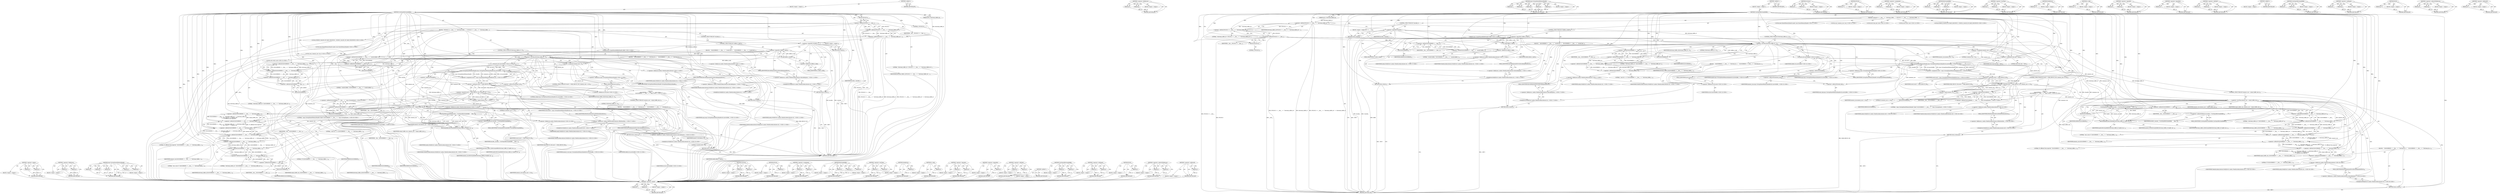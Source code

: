 digraph "&lt;operator&gt;.addressOf" {
vulnerable_273 [label=<(METHOD,&lt;operator&gt;.equals)>];
vulnerable_274 [label=<(PARAM,p1)>];
vulnerable_275 [label=<(PARAM,p2)>];
vulnerable_276 [label=<(BLOCK,&lt;empty&gt;,&lt;empty&gt;)>];
vulnerable_277 [label=<(METHOD_RETURN,ANY)>];
vulnerable_223 [label=<(METHOD,&lt;operator&gt;.fieldAccess)>];
vulnerable_224 [label=<(PARAM,p1)>];
vulnerable_225 [label=<(PARAM,p2)>];
vulnerable_226 [label=<(BLOCK,&lt;empty&gt;,&lt;empty&gt;)>];
vulnerable_227 [label=<(METHOD_RETURN,ANY)>];
vulnerable_246 [label=<(METHOD,mojo.UnwrapSharedMemoryHandle)>];
vulnerable_247 [label=<(PARAM,p1)>];
vulnerable_248 [label=<(PARAM,p2)>];
vulnerable_249 [label=<(PARAM,p3)>];
vulnerable_250 [label=<(PARAM,p4)>];
vulnerable_251 [label=<(PARAM,p5)>];
vulnerable_252 [label=<(BLOCK,&lt;empty&gt;,&lt;empty&gt;)>];
vulnerable_253 [label=<(METHOD_RETURN,ANY)>];
vulnerable_6 [label=<(METHOD,&lt;global&gt;)<SUB>1</SUB>>];
vulnerable_7 [label=<(BLOCK,&lt;empty&gt;,&lt;empty&gt;)<SUB>1</SUB>>];
vulnerable_8 [label=<(METHOD,UseOutputBitstreamBuffer)<SUB>1</SUB>>];
vulnerable_9 [label=<(PARAM,int32_t bitstream_buffer_id)<SUB>2</SUB>>];
vulnerable_10 [label="<(PARAM,mojo::ScopedSharedBufferHandle buffer)<SUB>3</SUB>>"];
vulnerable_11 [label=<(BLOCK,{
  DVLOG(2) &lt;&lt; __func__ &lt;&lt; &quot; bitstream_buffer_...,{
  DVLOG(2) &lt;&lt; __func__ &lt;&lt; &quot; bitstream_buffer_...)<SUB>3</SUB>>];
vulnerable_12 [label=<(&lt;operator&gt;.shiftLeft,DVLOG(2) &lt;&lt; __func__ &lt;&lt; &quot; bitstream_buffer_id=&quot;...)<SUB>4</SUB>>];
vulnerable_13 [label=<(&lt;operator&gt;.shiftLeft,DVLOG(2) &lt;&lt; __func__ &lt;&lt; &quot; bitstream_buffer_id=&quot;)<SUB>4</SUB>>];
vulnerable_14 [label=<(&lt;operator&gt;.shiftLeft,DVLOG(2) &lt;&lt; __func__)<SUB>4</SUB>>];
vulnerable_15 [label=<(DVLOG,DVLOG(2))<SUB>4</SUB>>];
vulnerable_16 [label=<(LITERAL,2,DVLOG(2))<SUB>4</SUB>>];
vulnerable_17 [label=<(IDENTIFIER,__func__,DVLOG(2) &lt;&lt; __func__)<SUB>4</SUB>>];
vulnerable_18 [label=<(LITERAL,&quot; bitstream_buffer_id=&quot;,DVLOG(2) &lt;&lt; __func__ &lt;&lt; &quot; bitstream_buffer_id=&quot;)<SUB>4</SUB>>];
vulnerable_19 [label=<(IDENTIFIER,bitstream_buffer_id,DVLOG(2) &lt;&lt; __func__ &lt;&lt; &quot; bitstream_buffer_id=&quot;...)<SUB>4</SUB>>];
vulnerable_20 [label="<(LOCAL,DCHECK_CALLED_ON_VALID_SEQUENCE : DCHECK_CALLED_ON_VALID_SEQUENCE)<SUB>5</SUB>>"];
vulnerable_21 [label=<(CONTROL_STRUCTURE,IF,if (!encoder_))<SUB>7</SUB>>];
vulnerable_22 [label=<(&lt;operator&gt;.logicalNot,!encoder_)<SUB>7</SUB>>];
vulnerable_23 [label=<(IDENTIFIER,encoder_,!encoder_)<SUB>7</SUB>>];
vulnerable_24 [label=<(BLOCK,&lt;empty&gt;,&lt;empty&gt;)<SUB>8</SUB>>];
vulnerable_25 [label=<(RETURN,return;,return;)<SUB>8</SUB>>];
vulnerable_26 [label=<(CONTROL_STRUCTURE,IF,if (!buffer.is_valid()))<SUB>9</SUB>>];
vulnerable_27 [label=<(&lt;operator&gt;.logicalNot,!buffer.is_valid())<SUB>9</SUB>>];
vulnerable_28 [label=<(is_valid,buffer.is_valid())<SUB>9</SUB>>];
vulnerable_29 [label=<(&lt;operator&gt;.fieldAccess,buffer.is_valid)<SUB>9</SUB>>];
vulnerable_30 [label=<(IDENTIFIER,buffer,buffer.is_valid())<SUB>9</SUB>>];
vulnerable_31 [label=<(FIELD_IDENTIFIER,is_valid,is_valid)<SUB>9</SUB>>];
vulnerable_32 [label=<(BLOCK,{
    DLOG(ERROR) &lt;&lt; __func__ &lt;&lt; &quot; invalid |buf...,{
    DLOG(ERROR) &lt;&lt; __func__ &lt;&lt; &quot; invalid |buf...)<SUB>9</SUB>>];
vulnerable_33 [label=<(&lt;operator&gt;.shiftLeft,DLOG(ERROR) &lt;&lt; __func__ &lt;&lt; &quot; invalid |buffer|.&quot;)<SUB>10</SUB>>];
vulnerable_34 [label=<(&lt;operator&gt;.shiftLeft,DLOG(ERROR) &lt;&lt; __func__)<SUB>10</SUB>>];
vulnerable_35 [label=<(DLOG,DLOG(ERROR))<SUB>10</SUB>>];
vulnerable_36 [label=<(IDENTIFIER,ERROR,DLOG(ERROR))<SUB>10</SUB>>];
vulnerable_37 [label=<(IDENTIFIER,__func__,DLOG(ERROR) &lt;&lt; __func__)<SUB>10</SUB>>];
vulnerable_38 [label=<(LITERAL,&quot; invalid |buffer|.&quot;,DLOG(ERROR) &lt;&lt; __func__ &lt;&lt; &quot; invalid |buffer|.&quot;)<SUB>10</SUB>>];
vulnerable_39 [label="<(NotifyError,NotifyError(::media::VideoEncodeAccelerator::kI...)<SUB>11</SUB>>"];
vulnerable_40 [label="<(&lt;operator&gt;.fieldAccess,::media::VideoEncodeAccelerator::kInvalidArgume...)<SUB>11</SUB>>"];
vulnerable_41 [label="<(&lt;operator&gt;.fieldAccess,media::VideoEncodeAccelerator)<SUB>11</SUB>>"];
vulnerable_42 [label="<(IDENTIFIER,media,NotifyError(::media::VideoEncodeAccelerator::kI...)<SUB>11</SUB>>"];
vulnerable_43 [label="<(IDENTIFIER,VideoEncodeAccelerator,NotifyError(::media::VideoEncodeAccelerator::kI...)<SUB>11</SUB>>"];
vulnerable_44 [label=<(FIELD_IDENTIFIER,kInvalidArgumentError,kInvalidArgumentError)<SUB>11</SUB>>];
vulnerable_45 [label=<(RETURN,return;,return;)<SUB>12</SUB>>];
vulnerable_46 [label=<(CONTROL_STRUCTURE,IF,if (bitstream_buffer_id &lt; 0))<SUB>14</SUB>>];
vulnerable_47 [label=<(&lt;operator&gt;.lessThan,bitstream_buffer_id &lt; 0)<SUB>14</SUB>>];
vulnerable_48 [label=<(IDENTIFIER,bitstream_buffer_id,bitstream_buffer_id &lt; 0)<SUB>14</SUB>>];
vulnerable_49 [label=<(LITERAL,0,bitstream_buffer_id &lt; 0)<SUB>14</SUB>>];
vulnerable_50 [label=<(BLOCK,{
    DLOG(ERROR) &lt;&lt; __func__ &lt;&lt; &quot; bitstream_bu...,{
    DLOG(ERROR) &lt;&lt; __func__ &lt;&lt; &quot; bitstream_bu...)<SUB>14</SUB>>];
vulnerable_51 [label=<(&lt;operator&gt;.shiftLeft,DLOG(ERROR) &lt;&lt; __func__ &lt;&lt; &quot; bitstream_buffer_i...)<SUB>15</SUB>>];
vulnerable_52 [label=<(&lt;operator&gt;.shiftLeft,DLOG(ERROR) &lt;&lt; __func__ &lt;&lt; &quot; bitstream_buffer_i...)<SUB>15</SUB>>];
vulnerable_53 [label=<(&lt;operator&gt;.shiftLeft,DLOG(ERROR) &lt;&lt; __func__ &lt;&lt; &quot; bitstream_buffer_id=&quot;)<SUB>15</SUB>>];
vulnerable_54 [label=<(&lt;operator&gt;.shiftLeft,DLOG(ERROR) &lt;&lt; __func__)<SUB>15</SUB>>];
vulnerable_55 [label=<(DLOG,DLOG(ERROR))<SUB>15</SUB>>];
vulnerable_56 [label=<(IDENTIFIER,ERROR,DLOG(ERROR))<SUB>15</SUB>>];
vulnerable_57 [label=<(IDENTIFIER,__func__,DLOG(ERROR) &lt;&lt; __func__)<SUB>15</SUB>>];
vulnerable_58 [label=<(LITERAL,&quot; bitstream_buffer_id=&quot;,DLOG(ERROR) &lt;&lt; __func__ &lt;&lt; &quot; bitstream_buffer_id=&quot;)<SUB>15</SUB>>];
vulnerable_59 [label=<(IDENTIFIER,bitstream_buffer_id,DLOG(ERROR) &lt;&lt; __func__ &lt;&lt; &quot; bitstream_buffer_i...)<SUB>15</SUB>>];
vulnerable_60 [label=<(LITERAL,&quot; must be &gt;= 0&quot;,DLOG(ERROR) &lt;&lt; __func__ &lt;&lt; &quot; bitstream_buffer_i...)<SUB>16</SUB>>];
vulnerable_61 [label="<(NotifyError,NotifyError(::media::VideoEncodeAccelerator::kI...)<SUB>17</SUB>>"];
vulnerable_62 [label="<(&lt;operator&gt;.fieldAccess,::media::VideoEncodeAccelerator::kInvalidArgume...)<SUB>17</SUB>>"];
vulnerable_63 [label="<(&lt;operator&gt;.fieldAccess,media::VideoEncodeAccelerator)<SUB>17</SUB>>"];
vulnerable_64 [label="<(IDENTIFIER,media,NotifyError(::media::VideoEncodeAccelerator::kI...)<SUB>17</SUB>>"];
vulnerable_65 [label="<(IDENTIFIER,VideoEncodeAccelerator,NotifyError(::media::VideoEncodeAccelerator::kI...)<SUB>17</SUB>>"];
vulnerable_66 [label=<(FIELD_IDENTIFIER,kInvalidArgumentError,kInvalidArgumentError)<SUB>17</SUB>>];
vulnerable_67 [label=<(RETURN,return;,return;)<SUB>18</SUB>>];
vulnerable_68 [label="<(LOCAL,base.SharedMemoryHandle handle: base.SharedMemoryHandle)<SUB>21</SUB>>"];
vulnerable_69 [label="<(LOCAL,size_t memory_size: size_t)<SUB>22</SUB>>"];
vulnerable_70 [label=<(&lt;operator&gt;.assignment,memory_size = 0)<SUB>22</SUB>>];
vulnerable_71 [label=<(IDENTIFIER,memory_size,memory_size = 0)<SUB>22</SUB>>];
vulnerable_72 [label=<(LITERAL,0,memory_size = 0)<SUB>22</SUB>>];
vulnerable_73 [label="<(LOCAL,bool read_only: bool)<SUB>23</SUB>>"];
vulnerable_74 [label=<(&lt;operator&gt;.assignment,read_only = false)<SUB>23</SUB>>];
vulnerable_75 [label=<(IDENTIFIER,read_only,read_only = false)<SUB>23</SUB>>];
vulnerable_76 [label=<(LITERAL,false,read_only = false)<SUB>23</SUB>>];
vulnerable_77 [label="<(LOCAL,auto result: auto)<SUB>24</SUB>>"];
vulnerable_78 [label="<(&lt;operator&gt;.assignment,result = mojo::UnwrapSharedMemoryHandle(std::mo...)<SUB>24</SUB>>"];
vulnerable_79 [label="<(IDENTIFIER,result,result = mojo::UnwrapSharedMemoryHandle(std::mo...)<SUB>24</SUB>>"];
vulnerable_80 [label="<(mojo.UnwrapSharedMemoryHandle,mojo::UnwrapSharedMemoryHandle(std::move(buffer...)<SUB>24</SUB>>"];
vulnerable_81 [label="<(&lt;operator&gt;.fieldAccess,mojo::UnwrapSharedMemoryHandle)<SUB>24</SUB>>"];
vulnerable_82 [label="<(IDENTIFIER,mojo,mojo::UnwrapSharedMemoryHandle(std::move(buffer...)<SUB>24</SUB>>"];
vulnerable_83 [label=<(FIELD_IDENTIFIER,UnwrapSharedMemoryHandle,UnwrapSharedMemoryHandle)<SUB>24</SUB>>];
vulnerable_84 [label="<(std.move,std::move(buffer))<SUB>24</SUB>>"];
vulnerable_85 [label="<(&lt;operator&gt;.fieldAccess,std::move)<SUB>24</SUB>>"];
vulnerable_86 [label="<(IDENTIFIER,std,std::move(buffer))<SUB>24</SUB>>"];
vulnerable_87 [label=<(FIELD_IDENTIFIER,move,move)<SUB>24</SUB>>];
vulnerable_88 [label="<(IDENTIFIER,buffer,std::move(buffer))<SUB>24</SUB>>"];
vulnerable_89 [label=<(&lt;operator&gt;.addressOf,&amp;handle)<SUB>24</SUB>>];
vulnerable_90 [label="<(IDENTIFIER,handle,mojo::UnwrapSharedMemoryHandle(std::move(buffer...)<SUB>24</SUB>>"];
vulnerable_91 [label=<(&lt;operator&gt;.addressOf,&amp;memory_size)<SUB>25</SUB>>];
vulnerable_92 [label="<(IDENTIFIER,memory_size,mojo::UnwrapSharedMemoryHandle(std::move(buffer...)<SUB>25</SUB>>"];
vulnerable_93 [label=<(&lt;operator&gt;.addressOf,&amp;read_only)<SUB>25</SUB>>];
vulnerable_94 [label="<(IDENTIFIER,read_only,mojo::UnwrapSharedMemoryHandle(std::move(buffer...)<SUB>25</SUB>>"];
vulnerable_95 [label=<(CONTROL_STRUCTURE,IF,if (result != MOJO_RESULT_OK || memory_size == 0u))<SUB>26</SUB>>];
vulnerable_96 [label=<(&lt;operator&gt;.logicalOr,result != MOJO_RESULT_OK || memory_size == 0u)<SUB>26</SUB>>];
vulnerable_97 [label=<(&lt;operator&gt;.notEquals,result != MOJO_RESULT_OK)<SUB>26</SUB>>];
vulnerable_98 [label=<(IDENTIFIER,result,result != MOJO_RESULT_OK)<SUB>26</SUB>>];
vulnerable_99 [label=<(IDENTIFIER,MOJO_RESULT_OK,result != MOJO_RESULT_OK)<SUB>26</SUB>>];
vulnerable_100 [label=<(&lt;operator&gt;.equals,memory_size == 0u)<SUB>26</SUB>>];
vulnerable_101 [label=<(IDENTIFIER,memory_size,memory_size == 0u)<SUB>26</SUB>>];
vulnerable_102 [label=<(LITERAL,0u,memory_size == 0u)<SUB>26</SUB>>];
vulnerable_103 [label="<(BLOCK,{
     DLOG(ERROR) &lt;&lt; __func__ &lt;&lt; &quot; mojo::Unwra...,{
     DLOG(ERROR) &lt;&lt; __func__ &lt;&lt; &quot; mojo::Unwra...)<SUB>26</SUB>>"];
vulnerable_104 [label="<(&lt;operator&gt;.shiftLeft,DLOG(ERROR) &lt;&lt; __func__ &lt;&lt; &quot; mojo::UnwrapShared...)<SUB>27</SUB>>"];
vulnerable_105 [label=<(&lt;operator&gt;.shiftLeft,DLOG(ERROR) &lt;&lt; __func__)<SUB>27</SUB>>];
vulnerable_106 [label=<(DLOG,DLOG(ERROR))<SUB>27</SUB>>];
vulnerable_107 [label=<(IDENTIFIER,ERROR,DLOG(ERROR))<SUB>27</SUB>>];
vulnerable_108 [label=<(IDENTIFIER,__func__,DLOG(ERROR) &lt;&lt; __func__)<SUB>27</SUB>>];
vulnerable_109 [label="<(LITERAL,&quot; mojo::UnwrapSharedMemoryHandle() failed&quot;,DLOG(ERROR) &lt;&lt; __func__ &lt;&lt; &quot; mojo::UnwrapShared...)<SUB>27</SUB>>"];
vulnerable_110 [label="<(NotifyError,NotifyError(::media::VideoEncodeAccelerator::kP...)<SUB>28</SUB>>"];
vulnerable_111 [label="<(&lt;operator&gt;.fieldAccess,::media::VideoEncodeAccelerator::kPlatformFailu...)<SUB>28</SUB>>"];
vulnerable_112 [label="<(&lt;operator&gt;.fieldAccess,media::VideoEncodeAccelerator)<SUB>28</SUB>>"];
vulnerable_113 [label="<(IDENTIFIER,media,NotifyError(::media::VideoEncodeAccelerator::kP...)<SUB>28</SUB>>"];
vulnerable_114 [label="<(IDENTIFIER,VideoEncodeAccelerator,NotifyError(::media::VideoEncodeAccelerator::kP...)<SUB>28</SUB>>"];
vulnerable_115 [label=<(FIELD_IDENTIFIER,kPlatformFailureError,kPlatformFailureError)<SUB>28</SUB>>];
vulnerable_116 [label=<(RETURN,return;,return;)<SUB>29</SUB>>];
vulnerable_117 [label=<(CONTROL_STRUCTURE,IF,if (memory_size &lt; output_buffer_size_))<SUB>32</SUB>>];
vulnerable_118 [label=<(&lt;operator&gt;.lessThan,memory_size &lt; output_buffer_size_)<SUB>32</SUB>>];
vulnerable_119 [label=<(IDENTIFIER,memory_size,memory_size &lt; output_buffer_size_)<SUB>32</SUB>>];
vulnerable_120 [label=<(IDENTIFIER,output_buffer_size_,memory_size &lt; output_buffer_size_)<SUB>32</SUB>>];
vulnerable_121 [label=<(BLOCK,{
    DLOG(ERROR) &lt;&lt; __func__ &lt;&lt; &quot; bitstream_bu...,{
    DLOG(ERROR) &lt;&lt; __func__ &lt;&lt; &quot; bitstream_bu...)<SUB>32</SUB>>];
vulnerable_122 [label=<(&lt;operator&gt;.shiftLeft,DLOG(ERROR) &lt;&lt; __func__ &lt;&lt; &quot; bitstream_buffer_i...)<SUB>33</SUB>>];
vulnerable_123 [label=<(&lt;operator&gt;.shiftLeft,DLOG(ERROR) &lt;&lt; __func__ &lt;&lt; &quot; bitstream_buffer_i...)<SUB>33</SUB>>];
vulnerable_124 [label=<(&lt;operator&gt;.shiftLeft,DLOG(ERROR) &lt;&lt; __func__ &lt;&lt; &quot; bitstream_buffer_i...)<SUB>33</SUB>>];
vulnerable_125 [label=<(&lt;operator&gt;.shiftLeft,DLOG(ERROR) &lt;&lt; __func__ &lt;&lt; &quot; bitstream_buffer_i...)<SUB>33</SUB>>];
vulnerable_126 [label=<(&lt;operator&gt;.shiftLeft,DLOG(ERROR) &lt;&lt; __func__ &lt;&lt; &quot; bitstream_buffer_i...)<SUB>33</SUB>>];
vulnerable_127 [label=<(&lt;operator&gt;.shiftLeft,DLOG(ERROR) &lt;&lt; __func__ &lt;&lt; &quot; bitstream_buffer_i...)<SUB>33</SUB>>];
vulnerable_128 [label=<(&lt;operator&gt;.shiftLeft,DLOG(ERROR) &lt;&lt; __func__ &lt;&lt; &quot; bitstream_buffer_id=&quot;)<SUB>33</SUB>>];
vulnerable_129 [label=<(&lt;operator&gt;.shiftLeft,DLOG(ERROR) &lt;&lt; __func__)<SUB>33</SUB>>];
vulnerable_130 [label=<(DLOG,DLOG(ERROR))<SUB>33</SUB>>];
vulnerable_131 [label=<(IDENTIFIER,ERROR,DLOG(ERROR))<SUB>33</SUB>>];
vulnerable_132 [label=<(IDENTIFIER,__func__,DLOG(ERROR) &lt;&lt; __func__)<SUB>33</SUB>>];
vulnerable_133 [label=<(LITERAL,&quot; bitstream_buffer_id=&quot;,DLOG(ERROR) &lt;&lt; __func__ &lt;&lt; &quot; bitstream_buffer_id=&quot;)<SUB>33</SUB>>];
vulnerable_134 [label=<(IDENTIFIER,bitstream_buffer_id,DLOG(ERROR) &lt;&lt; __func__ &lt;&lt; &quot; bitstream_buffer_i...)<SUB>33</SUB>>];
vulnerable_135 [label=<(LITERAL,&quot; has a size of &quot;,DLOG(ERROR) &lt;&lt; __func__ &lt;&lt; &quot; bitstream_buffer_i...)<SUB>34</SUB>>];
vulnerable_136 [label=<(IDENTIFIER,memory_size,DLOG(ERROR) &lt;&lt; __func__ &lt;&lt; &quot; bitstream_buffer_i...)<SUB>34</SUB>>];
vulnerable_137 [label=<(LITERAL,&quot;B, different from expected &quot;,DLOG(ERROR) &lt;&lt; __func__ &lt;&lt; &quot; bitstream_buffer_i...)<SUB>35</SUB>>];
vulnerable_138 [label=<(IDENTIFIER,output_buffer_size_,DLOG(ERROR) &lt;&lt; __func__ &lt;&lt; &quot; bitstream_buffer_i...)<SUB>35</SUB>>];
vulnerable_139 [label=<(LITERAL,&quot;B&quot;,DLOG(ERROR) &lt;&lt; __func__ &lt;&lt; &quot; bitstream_buffer_i...)<SUB>35</SUB>>];
vulnerable_140 [label="<(NotifyError,NotifyError(::media::VideoEncodeAccelerator::kI...)<SUB>36</SUB>>"];
vulnerable_141 [label="<(&lt;operator&gt;.fieldAccess,::media::VideoEncodeAccelerator::kInvalidArgume...)<SUB>36</SUB>>"];
vulnerable_142 [label="<(&lt;operator&gt;.fieldAccess,media::VideoEncodeAccelerator)<SUB>36</SUB>>"];
vulnerable_143 [label="<(IDENTIFIER,media,NotifyError(::media::VideoEncodeAccelerator::kI...)<SUB>36</SUB>>"];
vulnerable_144 [label="<(IDENTIFIER,VideoEncodeAccelerator,NotifyError(::media::VideoEncodeAccelerator::kI...)<SUB>36</SUB>>"];
vulnerable_145 [label=<(FIELD_IDENTIFIER,kInvalidArgumentError,kInvalidArgumentError)<SUB>36</SUB>>];
vulnerable_146 [label=<(RETURN,return;,return;)<SUB>37</SUB>>];
vulnerable_147 [label=<(UseOutputBitstreamBuffer,encoder_-&gt;UseOutputBitstreamBuffer(
      Bitst...)<SUB>40</SUB>>];
vulnerable_148 [label=<(&lt;operator&gt;.indirectFieldAccess,encoder_-&gt;UseOutputBitstreamBuffer)<SUB>40</SUB>>];
vulnerable_149 [label=<(IDENTIFIER,encoder_,encoder_-&gt;UseOutputBitstreamBuffer(
      Bitst...)<SUB>40</SUB>>];
vulnerable_150 [label=<(FIELD_IDENTIFIER,UseOutputBitstreamBuffer,UseOutputBitstreamBuffer)<SUB>40</SUB>>];
vulnerable_151 [label=<(BitstreamBuffer,BitstreamBuffer(bitstream_buffer_id, handle, me...)<SUB>41</SUB>>];
vulnerable_152 [label=<(IDENTIFIER,bitstream_buffer_id,BitstreamBuffer(bitstream_buffer_id, handle, me...)<SUB>41</SUB>>];
vulnerable_153 [label=<(IDENTIFIER,handle,BitstreamBuffer(bitstream_buffer_id, handle, me...)<SUB>41</SUB>>];
vulnerable_154 [label=<(IDENTIFIER,memory_size,BitstreamBuffer(bitstream_buffer_id, handle, me...)<SUB>41</SUB>>];
vulnerable_155 [label=<(METHOD_RETURN,void)<SUB>1</SUB>>];
vulnerable_157 [label=<(METHOD_RETURN,ANY)<SUB>1</SUB>>];
vulnerable_254 [label=<(METHOD,std.move)>];
vulnerable_255 [label=<(PARAM,p1)>];
vulnerable_256 [label=<(PARAM,p2)>];
vulnerable_257 [label=<(BLOCK,&lt;empty&gt;,&lt;empty&gt;)>];
vulnerable_258 [label=<(METHOD_RETURN,ANY)>];
vulnerable_211 [label=<(METHOD,DVLOG)>];
vulnerable_212 [label=<(PARAM,p1)>];
vulnerable_213 [label=<(BLOCK,&lt;empty&gt;,&lt;empty&gt;)>];
vulnerable_214 [label=<(METHOD_RETURN,ANY)>];
vulnerable_241 [label=<(METHOD,&lt;operator&gt;.assignment)>];
vulnerable_242 [label=<(PARAM,p1)>];
vulnerable_243 [label=<(PARAM,p2)>];
vulnerable_244 [label=<(BLOCK,&lt;empty&gt;,&lt;empty&gt;)>];
vulnerable_245 [label=<(METHOD_RETURN,ANY)>];
vulnerable_288 [label=<(METHOD,BitstreamBuffer)>];
vulnerable_289 [label=<(PARAM,p1)>];
vulnerable_290 [label=<(PARAM,p2)>];
vulnerable_291 [label=<(PARAM,p3)>];
vulnerable_292 [label=<(BLOCK,&lt;empty&gt;,&lt;empty&gt;)>];
vulnerable_293 [label=<(METHOD_RETURN,ANY)>];
vulnerable_236 [label=<(METHOD,&lt;operator&gt;.lessThan)>];
vulnerable_237 [label=<(PARAM,p1)>];
vulnerable_238 [label=<(PARAM,p2)>];
vulnerable_239 [label=<(BLOCK,&lt;empty&gt;,&lt;empty&gt;)>];
vulnerable_240 [label=<(METHOD_RETURN,ANY)>];
vulnerable_232 [label=<(METHOD,NotifyError)>];
vulnerable_233 [label=<(PARAM,p1)>];
vulnerable_234 [label=<(BLOCK,&lt;empty&gt;,&lt;empty&gt;)>];
vulnerable_235 [label=<(METHOD_RETURN,ANY)>];
vulnerable_219 [label=<(METHOD,is_valid)>];
vulnerable_220 [label=<(PARAM,p1)>];
vulnerable_221 [label=<(BLOCK,&lt;empty&gt;,&lt;empty&gt;)>];
vulnerable_222 [label=<(METHOD_RETURN,ANY)>];
vulnerable_263 [label=<(METHOD,&lt;operator&gt;.logicalOr)>];
vulnerable_264 [label=<(PARAM,p1)>];
vulnerable_265 [label=<(PARAM,p2)>];
vulnerable_266 [label=<(BLOCK,&lt;empty&gt;,&lt;empty&gt;)>];
vulnerable_267 [label=<(METHOD_RETURN,ANY)>];
vulnerable_215 [label=<(METHOD,&lt;operator&gt;.logicalNot)>];
vulnerable_216 [label=<(PARAM,p1)>];
vulnerable_217 [label=<(BLOCK,&lt;empty&gt;,&lt;empty&gt;)>];
vulnerable_218 [label=<(METHOD_RETURN,ANY)>];
vulnerable_206 [label=<(METHOD,&lt;operator&gt;.shiftLeft)>];
vulnerable_207 [label=<(PARAM,p1)>];
vulnerable_208 [label=<(PARAM,p2)>];
vulnerable_209 [label=<(BLOCK,&lt;empty&gt;,&lt;empty&gt;)>];
vulnerable_210 [label=<(METHOD_RETURN,ANY)>];
vulnerable_200 [label=<(METHOD,&lt;global&gt;)<SUB>1</SUB>>];
vulnerable_201 [label=<(BLOCK,&lt;empty&gt;,&lt;empty&gt;)>];
vulnerable_202 [label=<(METHOD_RETURN,ANY)>];
vulnerable_278 [label=<(METHOD,UseOutputBitstreamBuffer)>];
vulnerable_279 [label=<(PARAM,p1)>];
vulnerable_280 [label=<(PARAM,p2)>];
vulnerable_281 [label=<(BLOCK,&lt;empty&gt;,&lt;empty&gt;)>];
vulnerable_282 [label=<(METHOD_RETURN,ANY)>];
vulnerable_268 [label=<(METHOD,&lt;operator&gt;.notEquals)>];
vulnerable_269 [label=<(PARAM,p1)>];
vulnerable_270 [label=<(PARAM,p2)>];
vulnerable_271 [label=<(BLOCK,&lt;empty&gt;,&lt;empty&gt;)>];
vulnerable_272 [label=<(METHOD_RETURN,ANY)>];
vulnerable_228 [label=<(METHOD,DLOG)>];
vulnerable_229 [label=<(PARAM,p1)>];
vulnerable_230 [label=<(BLOCK,&lt;empty&gt;,&lt;empty&gt;)>];
vulnerable_231 [label=<(METHOD_RETURN,ANY)>];
vulnerable_283 [label=<(METHOD,&lt;operator&gt;.indirectFieldAccess)>];
vulnerable_284 [label=<(PARAM,p1)>];
vulnerable_285 [label=<(PARAM,p2)>];
vulnerable_286 [label=<(BLOCK,&lt;empty&gt;,&lt;empty&gt;)>];
vulnerable_287 [label=<(METHOD_RETURN,ANY)>];
vulnerable_259 [label=<(METHOD,&lt;operator&gt;.addressOf)>];
vulnerable_260 [label=<(PARAM,p1)>];
vulnerable_261 [label=<(BLOCK,&lt;empty&gt;,&lt;empty&gt;)>];
vulnerable_262 [label=<(METHOD_RETURN,ANY)>];
fixed_268 [label=<(METHOD,&lt;operator&gt;.equals)>];
fixed_269 [label=<(PARAM,p1)>];
fixed_270 [label=<(PARAM,p2)>];
fixed_271 [label=<(BLOCK,&lt;empty&gt;,&lt;empty&gt;)>];
fixed_272 [label=<(METHOD_RETURN,ANY)>];
fixed_218 [label=<(METHOD,&lt;operator&gt;.fieldAccess)>];
fixed_219 [label=<(PARAM,p1)>];
fixed_220 [label=<(PARAM,p2)>];
fixed_221 [label=<(BLOCK,&lt;empty&gt;,&lt;empty&gt;)>];
fixed_222 [label=<(METHOD_RETURN,ANY)>];
fixed_241 [label=<(METHOD,mojo.UnwrapSharedMemoryHandle)>];
fixed_242 [label=<(PARAM,p1)>];
fixed_243 [label=<(PARAM,p2)>];
fixed_244 [label=<(PARAM,p3)>];
fixed_245 [label=<(PARAM,p4)>];
fixed_246 [label=<(PARAM,p5)>];
fixed_247 [label=<(BLOCK,&lt;empty&gt;,&lt;empty&gt;)>];
fixed_248 [label=<(METHOD_RETURN,ANY)>];
fixed_6 [label=<(METHOD,&lt;global&gt;)<SUB>1</SUB>>];
fixed_7 [label=<(BLOCK,&lt;empty&gt;,&lt;empty&gt;)<SUB>1</SUB>>];
fixed_8 [label=<(METHOD,UseOutputBitstreamBuffer)<SUB>1</SUB>>];
fixed_9 [label=<(PARAM,int32_t bitstream_buffer_id)<SUB>2</SUB>>];
fixed_10 [label="<(PARAM,mojo::ScopedSharedBufferHandle buffer)<SUB>3</SUB>>"];
fixed_11 [label=<(BLOCK,{
  DVLOG(2) &lt;&lt; __func__ &lt;&lt; &quot; bitstream_buffer_...,{
  DVLOG(2) &lt;&lt; __func__ &lt;&lt; &quot; bitstream_buffer_...)<SUB>3</SUB>>];
fixed_12 [label=<(&lt;operator&gt;.shiftLeft,DVLOG(2) &lt;&lt; __func__ &lt;&lt; &quot; bitstream_buffer_id=&quot;...)<SUB>4</SUB>>];
fixed_13 [label=<(&lt;operator&gt;.shiftLeft,DVLOG(2) &lt;&lt; __func__ &lt;&lt; &quot; bitstream_buffer_id=&quot;)<SUB>4</SUB>>];
fixed_14 [label=<(&lt;operator&gt;.shiftLeft,DVLOG(2) &lt;&lt; __func__)<SUB>4</SUB>>];
fixed_15 [label=<(DVLOG,DVLOG(2))<SUB>4</SUB>>];
fixed_16 [label=<(LITERAL,2,DVLOG(2))<SUB>4</SUB>>];
fixed_17 [label=<(IDENTIFIER,__func__,DVLOG(2) &lt;&lt; __func__)<SUB>4</SUB>>];
fixed_18 [label=<(LITERAL,&quot; bitstream_buffer_id=&quot;,DVLOG(2) &lt;&lt; __func__ &lt;&lt; &quot; bitstream_buffer_id=&quot;)<SUB>4</SUB>>];
fixed_19 [label=<(IDENTIFIER,bitstream_buffer_id,DVLOG(2) &lt;&lt; __func__ &lt;&lt; &quot; bitstream_buffer_id=&quot;...)<SUB>4</SUB>>];
fixed_20 [label="<(LOCAL,DCHECK_CALLED_ON_VALID_SEQUENCE : DCHECK_CALLED_ON_VALID_SEQUENCE)<SUB>5</SUB>>"];
fixed_21 [label=<(CONTROL_STRUCTURE,IF,if (!encoder_))<SUB>7</SUB>>];
fixed_22 [label=<(&lt;operator&gt;.logicalNot,!encoder_)<SUB>7</SUB>>];
fixed_23 [label=<(IDENTIFIER,encoder_,!encoder_)<SUB>7</SUB>>];
fixed_24 [label=<(BLOCK,&lt;empty&gt;,&lt;empty&gt;)<SUB>8</SUB>>];
fixed_25 [label=<(RETURN,return;,return;)<SUB>8</SUB>>];
fixed_26 [label=<(CONTROL_STRUCTURE,IF,if (!buffer.is_valid()))<SUB>9</SUB>>];
fixed_27 [label=<(&lt;operator&gt;.logicalNot,!buffer.is_valid())<SUB>9</SUB>>];
fixed_28 [label=<(is_valid,buffer.is_valid())<SUB>9</SUB>>];
fixed_29 [label=<(&lt;operator&gt;.fieldAccess,buffer.is_valid)<SUB>9</SUB>>];
fixed_30 [label=<(IDENTIFIER,buffer,buffer.is_valid())<SUB>9</SUB>>];
fixed_31 [label=<(FIELD_IDENTIFIER,is_valid,is_valid)<SUB>9</SUB>>];
fixed_32 [label=<(BLOCK,{
    DLOG(ERROR) &lt;&lt; __func__ &lt;&lt; &quot; invalid |buf...,{
    DLOG(ERROR) &lt;&lt; __func__ &lt;&lt; &quot; invalid |buf...)<SUB>9</SUB>>];
fixed_33 [label=<(&lt;operator&gt;.shiftLeft,DLOG(ERROR) &lt;&lt; __func__ &lt;&lt; &quot; invalid |buffer|.&quot;)<SUB>10</SUB>>];
fixed_34 [label=<(&lt;operator&gt;.shiftLeft,DLOG(ERROR) &lt;&lt; __func__)<SUB>10</SUB>>];
fixed_35 [label=<(DLOG,DLOG(ERROR))<SUB>10</SUB>>];
fixed_36 [label=<(IDENTIFIER,ERROR,DLOG(ERROR))<SUB>10</SUB>>];
fixed_37 [label=<(IDENTIFIER,__func__,DLOG(ERROR) &lt;&lt; __func__)<SUB>10</SUB>>];
fixed_38 [label=<(LITERAL,&quot; invalid |buffer|.&quot;,DLOG(ERROR) &lt;&lt; __func__ &lt;&lt; &quot; invalid |buffer|.&quot;)<SUB>10</SUB>>];
fixed_39 [label="<(NotifyError,NotifyError(::media::VideoEncodeAccelerator::kI...)<SUB>11</SUB>>"];
fixed_40 [label="<(&lt;operator&gt;.fieldAccess,::media::VideoEncodeAccelerator::kInvalidArgume...)<SUB>11</SUB>>"];
fixed_41 [label="<(&lt;operator&gt;.fieldAccess,media::VideoEncodeAccelerator)<SUB>11</SUB>>"];
fixed_42 [label="<(IDENTIFIER,media,NotifyError(::media::VideoEncodeAccelerator::kI...)<SUB>11</SUB>>"];
fixed_43 [label="<(IDENTIFIER,VideoEncodeAccelerator,NotifyError(::media::VideoEncodeAccelerator::kI...)<SUB>11</SUB>>"];
fixed_44 [label=<(FIELD_IDENTIFIER,kInvalidArgumentError,kInvalidArgumentError)<SUB>11</SUB>>];
fixed_45 [label=<(RETURN,return;,return;)<SUB>12</SUB>>];
fixed_46 [label=<(CONTROL_STRUCTURE,IF,if (bitstream_buffer_id &lt; 0))<SUB>14</SUB>>];
fixed_47 [label=<(&lt;operator&gt;.lessThan,bitstream_buffer_id &lt; 0)<SUB>14</SUB>>];
fixed_48 [label=<(IDENTIFIER,bitstream_buffer_id,bitstream_buffer_id &lt; 0)<SUB>14</SUB>>];
fixed_49 [label=<(LITERAL,0,bitstream_buffer_id &lt; 0)<SUB>14</SUB>>];
fixed_50 [label=<(BLOCK,{
    DLOG(ERROR) &lt;&lt; __func__ &lt;&lt; &quot; bitstream_bu...,{
    DLOG(ERROR) &lt;&lt; __func__ &lt;&lt; &quot; bitstream_bu...)<SUB>14</SUB>>];
fixed_51 [label=<(&lt;operator&gt;.shiftLeft,DLOG(ERROR) &lt;&lt; __func__ &lt;&lt; &quot; bitstream_buffer_i...)<SUB>15</SUB>>];
fixed_52 [label=<(&lt;operator&gt;.shiftLeft,DLOG(ERROR) &lt;&lt; __func__ &lt;&lt; &quot; bitstream_buffer_i...)<SUB>15</SUB>>];
fixed_53 [label=<(&lt;operator&gt;.shiftLeft,DLOG(ERROR) &lt;&lt; __func__ &lt;&lt; &quot; bitstream_buffer_id=&quot;)<SUB>15</SUB>>];
fixed_54 [label=<(&lt;operator&gt;.shiftLeft,DLOG(ERROR) &lt;&lt; __func__)<SUB>15</SUB>>];
fixed_55 [label=<(DLOG,DLOG(ERROR))<SUB>15</SUB>>];
fixed_56 [label=<(IDENTIFIER,ERROR,DLOG(ERROR))<SUB>15</SUB>>];
fixed_57 [label=<(IDENTIFIER,__func__,DLOG(ERROR) &lt;&lt; __func__)<SUB>15</SUB>>];
fixed_58 [label=<(LITERAL,&quot; bitstream_buffer_id=&quot;,DLOG(ERROR) &lt;&lt; __func__ &lt;&lt; &quot; bitstream_buffer_id=&quot;)<SUB>15</SUB>>];
fixed_59 [label=<(IDENTIFIER,bitstream_buffer_id,DLOG(ERROR) &lt;&lt; __func__ &lt;&lt; &quot; bitstream_buffer_i...)<SUB>15</SUB>>];
fixed_60 [label=<(LITERAL,&quot; must be &gt;= 0&quot;,DLOG(ERROR) &lt;&lt; __func__ &lt;&lt; &quot; bitstream_buffer_i...)<SUB>16</SUB>>];
fixed_61 [label="<(NotifyError,NotifyError(::media::VideoEncodeAccelerator::kI...)<SUB>17</SUB>>"];
fixed_62 [label="<(&lt;operator&gt;.fieldAccess,::media::VideoEncodeAccelerator::kInvalidArgume...)<SUB>17</SUB>>"];
fixed_63 [label="<(&lt;operator&gt;.fieldAccess,media::VideoEncodeAccelerator)<SUB>17</SUB>>"];
fixed_64 [label="<(IDENTIFIER,media,NotifyError(::media::VideoEncodeAccelerator::kI...)<SUB>17</SUB>>"];
fixed_65 [label="<(IDENTIFIER,VideoEncodeAccelerator,NotifyError(::media::VideoEncodeAccelerator::kI...)<SUB>17</SUB>>"];
fixed_66 [label=<(FIELD_IDENTIFIER,kInvalidArgumentError,kInvalidArgumentError)<SUB>17</SUB>>];
fixed_67 [label=<(RETURN,return;,return;)<SUB>18</SUB>>];
fixed_68 [label="<(LOCAL,base.SharedMemoryHandle handle: base.SharedMemoryHandle)<SUB>21</SUB>>"];
fixed_69 [label="<(LOCAL,size_t memory_size: size_t)<SUB>22</SUB>>"];
fixed_70 [label=<(&lt;operator&gt;.assignment,memory_size = 0)<SUB>22</SUB>>];
fixed_71 [label=<(IDENTIFIER,memory_size,memory_size = 0)<SUB>22</SUB>>];
fixed_72 [label=<(LITERAL,0,memory_size = 0)<SUB>22</SUB>>];
fixed_73 [label="<(LOCAL,auto result: auto)<SUB>23</SUB>>"];
fixed_74 [label="<(&lt;operator&gt;.assignment,result = mojo::UnwrapSharedMemoryHandle(std::mo...)<SUB>23</SUB>>"];
fixed_75 [label="<(IDENTIFIER,result,result = mojo::UnwrapSharedMemoryHandle(std::mo...)<SUB>23</SUB>>"];
fixed_76 [label="<(mojo.UnwrapSharedMemoryHandle,mojo::UnwrapSharedMemoryHandle(std::move(buffer...)<SUB>23</SUB>>"];
fixed_77 [label="<(&lt;operator&gt;.fieldAccess,mojo::UnwrapSharedMemoryHandle)<SUB>23</SUB>>"];
fixed_78 [label="<(IDENTIFIER,mojo,mojo::UnwrapSharedMemoryHandle(std::move(buffer...)<SUB>23</SUB>>"];
fixed_79 [label=<(FIELD_IDENTIFIER,UnwrapSharedMemoryHandle,UnwrapSharedMemoryHandle)<SUB>23</SUB>>];
fixed_80 [label="<(std.move,std::move(buffer))<SUB>23</SUB>>"];
fixed_81 [label="<(&lt;operator&gt;.fieldAccess,std::move)<SUB>23</SUB>>"];
fixed_82 [label="<(IDENTIFIER,std,std::move(buffer))<SUB>23</SUB>>"];
fixed_83 [label=<(FIELD_IDENTIFIER,move,move)<SUB>23</SUB>>];
fixed_84 [label="<(IDENTIFIER,buffer,std::move(buffer))<SUB>23</SUB>>"];
fixed_85 [label=<(&lt;operator&gt;.addressOf,&amp;handle)<SUB>23</SUB>>];
fixed_86 [label="<(IDENTIFIER,handle,mojo::UnwrapSharedMemoryHandle(std::move(buffer...)<SUB>23</SUB>>"];
fixed_87 [label=<(&lt;operator&gt;.addressOf,&amp;memory_size)<SUB>24</SUB>>];
fixed_88 [label="<(IDENTIFIER,memory_size,mojo::UnwrapSharedMemoryHandle(std::move(buffer...)<SUB>24</SUB>>"];
fixed_89 [label="<(LITERAL,nullptr,mojo::UnwrapSharedMemoryHandle(std::move(buffer...)<SUB>24</SUB>>"];
fixed_90 [label=<(CONTROL_STRUCTURE,IF,if (result != MOJO_RESULT_OK || memory_size == 0u))<SUB>25</SUB>>];
fixed_91 [label=<(&lt;operator&gt;.logicalOr,result != MOJO_RESULT_OK || memory_size == 0u)<SUB>25</SUB>>];
fixed_92 [label=<(&lt;operator&gt;.notEquals,result != MOJO_RESULT_OK)<SUB>25</SUB>>];
fixed_93 [label=<(IDENTIFIER,result,result != MOJO_RESULT_OK)<SUB>25</SUB>>];
fixed_94 [label=<(IDENTIFIER,MOJO_RESULT_OK,result != MOJO_RESULT_OK)<SUB>25</SUB>>];
fixed_95 [label=<(&lt;operator&gt;.equals,memory_size == 0u)<SUB>25</SUB>>];
fixed_96 [label=<(IDENTIFIER,memory_size,memory_size == 0u)<SUB>25</SUB>>];
fixed_97 [label=<(LITERAL,0u,memory_size == 0u)<SUB>25</SUB>>];
fixed_98 [label="<(BLOCK,{
     DLOG(ERROR) &lt;&lt; __func__ &lt;&lt; &quot; mojo::Unwra...,{
     DLOG(ERROR) &lt;&lt; __func__ &lt;&lt; &quot; mojo::Unwra...)<SUB>25</SUB>>"];
fixed_99 [label="<(&lt;operator&gt;.shiftLeft,DLOG(ERROR) &lt;&lt; __func__ &lt;&lt; &quot; mojo::UnwrapShared...)<SUB>26</SUB>>"];
fixed_100 [label=<(&lt;operator&gt;.shiftLeft,DLOG(ERROR) &lt;&lt; __func__)<SUB>26</SUB>>];
fixed_101 [label=<(DLOG,DLOG(ERROR))<SUB>26</SUB>>];
fixed_102 [label=<(IDENTIFIER,ERROR,DLOG(ERROR))<SUB>26</SUB>>];
fixed_103 [label=<(IDENTIFIER,__func__,DLOG(ERROR) &lt;&lt; __func__)<SUB>26</SUB>>];
fixed_104 [label="<(LITERAL,&quot; mojo::UnwrapSharedMemoryHandle() failed&quot;,DLOG(ERROR) &lt;&lt; __func__ &lt;&lt; &quot; mojo::UnwrapShared...)<SUB>26</SUB>>"];
fixed_105 [label="<(NotifyError,NotifyError(::media::VideoEncodeAccelerator::kP...)<SUB>27</SUB>>"];
fixed_106 [label="<(&lt;operator&gt;.fieldAccess,::media::VideoEncodeAccelerator::kPlatformFailu...)<SUB>27</SUB>>"];
fixed_107 [label="<(&lt;operator&gt;.fieldAccess,media::VideoEncodeAccelerator)<SUB>27</SUB>>"];
fixed_108 [label="<(IDENTIFIER,media,NotifyError(::media::VideoEncodeAccelerator::kP...)<SUB>27</SUB>>"];
fixed_109 [label="<(IDENTIFIER,VideoEncodeAccelerator,NotifyError(::media::VideoEncodeAccelerator::kP...)<SUB>27</SUB>>"];
fixed_110 [label=<(FIELD_IDENTIFIER,kPlatformFailureError,kPlatformFailureError)<SUB>27</SUB>>];
fixed_111 [label=<(RETURN,return;,return;)<SUB>28</SUB>>];
fixed_112 [label=<(CONTROL_STRUCTURE,IF,if (memory_size &lt; output_buffer_size_))<SUB>31</SUB>>];
fixed_113 [label=<(&lt;operator&gt;.lessThan,memory_size &lt; output_buffer_size_)<SUB>31</SUB>>];
fixed_114 [label=<(IDENTIFIER,memory_size,memory_size &lt; output_buffer_size_)<SUB>31</SUB>>];
fixed_115 [label=<(IDENTIFIER,output_buffer_size_,memory_size &lt; output_buffer_size_)<SUB>31</SUB>>];
fixed_116 [label=<(BLOCK,{
    DLOG(ERROR) &lt;&lt; __func__ &lt;&lt; &quot; bitstream_bu...,{
    DLOG(ERROR) &lt;&lt; __func__ &lt;&lt; &quot; bitstream_bu...)<SUB>31</SUB>>];
fixed_117 [label=<(&lt;operator&gt;.shiftLeft,DLOG(ERROR) &lt;&lt; __func__ &lt;&lt; &quot; bitstream_buffer_i...)<SUB>32</SUB>>];
fixed_118 [label=<(&lt;operator&gt;.shiftLeft,DLOG(ERROR) &lt;&lt; __func__ &lt;&lt; &quot; bitstream_buffer_i...)<SUB>32</SUB>>];
fixed_119 [label=<(&lt;operator&gt;.shiftLeft,DLOG(ERROR) &lt;&lt; __func__ &lt;&lt; &quot; bitstream_buffer_i...)<SUB>32</SUB>>];
fixed_120 [label=<(&lt;operator&gt;.shiftLeft,DLOG(ERROR) &lt;&lt; __func__ &lt;&lt; &quot; bitstream_buffer_i...)<SUB>32</SUB>>];
fixed_121 [label=<(&lt;operator&gt;.shiftLeft,DLOG(ERROR) &lt;&lt; __func__ &lt;&lt; &quot; bitstream_buffer_i...)<SUB>32</SUB>>];
fixed_122 [label=<(&lt;operator&gt;.shiftLeft,DLOG(ERROR) &lt;&lt; __func__ &lt;&lt; &quot; bitstream_buffer_i...)<SUB>32</SUB>>];
fixed_123 [label=<(&lt;operator&gt;.shiftLeft,DLOG(ERROR) &lt;&lt; __func__ &lt;&lt; &quot; bitstream_buffer_id=&quot;)<SUB>32</SUB>>];
fixed_124 [label=<(&lt;operator&gt;.shiftLeft,DLOG(ERROR) &lt;&lt; __func__)<SUB>32</SUB>>];
fixed_125 [label=<(DLOG,DLOG(ERROR))<SUB>32</SUB>>];
fixed_126 [label=<(IDENTIFIER,ERROR,DLOG(ERROR))<SUB>32</SUB>>];
fixed_127 [label=<(IDENTIFIER,__func__,DLOG(ERROR) &lt;&lt; __func__)<SUB>32</SUB>>];
fixed_128 [label=<(LITERAL,&quot; bitstream_buffer_id=&quot;,DLOG(ERROR) &lt;&lt; __func__ &lt;&lt; &quot; bitstream_buffer_id=&quot;)<SUB>32</SUB>>];
fixed_129 [label=<(IDENTIFIER,bitstream_buffer_id,DLOG(ERROR) &lt;&lt; __func__ &lt;&lt; &quot; bitstream_buffer_i...)<SUB>32</SUB>>];
fixed_130 [label=<(LITERAL,&quot; has a size of &quot;,DLOG(ERROR) &lt;&lt; __func__ &lt;&lt; &quot; bitstream_buffer_i...)<SUB>33</SUB>>];
fixed_131 [label=<(IDENTIFIER,memory_size,DLOG(ERROR) &lt;&lt; __func__ &lt;&lt; &quot; bitstream_buffer_i...)<SUB>33</SUB>>];
fixed_132 [label=<(LITERAL,&quot;B, different from expected &quot;,DLOG(ERROR) &lt;&lt; __func__ &lt;&lt; &quot; bitstream_buffer_i...)<SUB>34</SUB>>];
fixed_133 [label=<(IDENTIFIER,output_buffer_size_,DLOG(ERROR) &lt;&lt; __func__ &lt;&lt; &quot; bitstream_buffer_i...)<SUB>34</SUB>>];
fixed_134 [label=<(LITERAL,&quot;B&quot;,DLOG(ERROR) &lt;&lt; __func__ &lt;&lt; &quot; bitstream_buffer_i...)<SUB>34</SUB>>];
fixed_135 [label="<(NotifyError,NotifyError(::media::VideoEncodeAccelerator::kI...)<SUB>35</SUB>>"];
fixed_136 [label="<(&lt;operator&gt;.fieldAccess,::media::VideoEncodeAccelerator::kInvalidArgume...)<SUB>35</SUB>>"];
fixed_137 [label="<(&lt;operator&gt;.fieldAccess,media::VideoEncodeAccelerator)<SUB>35</SUB>>"];
fixed_138 [label="<(IDENTIFIER,media,NotifyError(::media::VideoEncodeAccelerator::kI...)<SUB>35</SUB>>"];
fixed_139 [label="<(IDENTIFIER,VideoEncodeAccelerator,NotifyError(::media::VideoEncodeAccelerator::kI...)<SUB>35</SUB>>"];
fixed_140 [label=<(FIELD_IDENTIFIER,kInvalidArgumentError,kInvalidArgumentError)<SUB>35</SUB>>];
fixed_141 [label=<(RETURN,return;,return;)<SUB>36</SUB>>];
fixed_142 [label=<(UseOutputBitstreamBuffer,encoder_-&gt;UseOutputBitstreamBuffer(
      Bitst...)<SUB>39</SUB>>];
fixed_143 [label=<(&lt;operator&gt;.indirectFieldAccess,encoder_-&gt;UseOutputBitstreamBuffer)<SUB>39</SUB>>];
fixed_144 [label=<(IDENTIFIER,encoder_,encoder_-&gt;UseOutputBitstreamBuffer(
      Bitst...)<SUB>39</SUB>>];
fixed_145 [label=<(FIELD_IDENTIFIER,UseOutputBitstreamBuffer,UseOutputBitstreamBuffer)<SUB>39</SUB>>];
fixed_146 [label=<(BitstreamBuffer,BitstreamBuffer(bitstream_buffer_id, handle, me...)<SUB>40</SUB>>];
fixed_147 [label=<(IDENTIFIER,bitstream_buffer_id,BitstreamBuffer(bitstream_buffer_id, handle, me...)<SUB>40</SUB>>];
fixed_148 [label=<(IDENTIFIER,handle,BitstreamBuffer(bitstream_buffer_id, handle, me...)<SUB>40</SUB>>];
fixed_149 [label=<(IDENTIFIER,memory_size,BitstreamBuffer(bitstream_buffer_id, handle, me...)<SUB>40</SUB>>];
fixed_150 [label=<(METHOD_RETURN,void)<SUB>1</SUB>>];
fixed_152 [label=<(METHOD_RETURN,ANY)<SUB>1</SUB>>];
fixed_249 [label=<(METHOD,std.move)>];
fixed_250 [label=<(PARAM,p1)>];
fixed_251 [label=<(PARAM,p2)>];
fixed_252 [label=<(BLOCK,&lt;empty&gt;,&lt;empty&gt;)>];
fixed_253 [label=<(METHOD_RETURN,ANY)>];
fixed_206 [label=<(METHOD,DVLOG)>];
fixed_207 [label=<(PARAM,p1)>];
fixed_208 [label=<(BLOCK,&lt;empty&gt;,&lt;empty&gt;)>];
fixed_209 [label=<(METHOD_RETURN,ANY)>];
fixed_236 [label=<(METHOD,&lt;operator&gt;.assignment)>];
fixed_237 [label=<(PARAM,p1)>];
fixed_238 [label=<(PARAM,p2)>];
fixed_239 [label=<(BLOCK,&lt;empty&gt;,&lt;empty&gt;)>];
fixed_240 [label=<(METHOD_RETURN,ANY)>];
fixed_283 [label=<(METHOD,BitstreamBuffer)>];
fixed_284 [label=<(PARAM,p1)>];
fixed_285 [label=<(PARAM,p2)>];
fixed_286 [label=<(PARAM,p3)>];
fixed_287 [label=<(BLOCK,&lt;empty&gt;,&lt;empty&gt;)>];
fixed_288 [label=<(METHOD_RETURN,ANY)>];
fixed_231 [label=<(METHOD,&lt;operator&gt;.lessThan)>];
fixed_232 [label=<(PARAM,p1)>];
fixed_233 [label=<(PARAM,p2)>];
fixed_234 [label=<(BLOCK,&lt;empty&gt;,&lt;empty&gt;)>];
fixed_235 [label=<(METHOD_RETURN,ANY)>];
fixed_227 [label=<(METHOD,NotifyError)>];
fixed_228 [label=<(PARAM,p1)>];
fixed_229 [label=<(BLOCK,&lt;empty&gt;,&lt;empty&gt;)>];
fixed_230 [label=<(METHOD_RETURN,ANY)>];
fixed_214 [label=<(METHOD,is_valid)>];
fixed_215 [label=<(PARAM,p1)>];
fixed_216 [label=<(BLOCK,&lt;empty&gt;,&lt;empty&gt;)>];
fixed_217 [label=<(METHOD_RETURN,ANY)>];
fixed_258 [label=<(METHOD,&lt;operator&gt;.logicalOr)>];
fixed_259 [label=<(PARAM,p1)>];
fixed_260 [label=<(PARAM,p2)>];
fixed_261 [label=<(BLOCK,&lt;empty&gt;,&lt;empty&gt;)>];
fixed_262 [label=<(METHOD_RETURN,ANY)>];
fixed_210 [label=<(METHOD,&lt;operator&gt;.logicalNot)>];
fixed_211 [label=<(PARAM,p1)>];
fixed_212 [label=<(BLOCK,&lt;empty&gt;,&lt;empty&gt;)>];
fixed_213 [label=<(METHOD_RETURN,ANY)>];
fixed_201 [label=<(METHOD,&lt;operator&gt;.shiftLeft)>];
fixed_202 [label=<(PARAM,p1)>];
fixed_203 [label=<(PARAM,p2)>];
fixed_204 [label=<(BLOCK,&lt;empty&gt;,&lt;empty&gt;)>];
fixed_205 [label=<(METHOD_RETURN,ANY)>];
fixed_195 [label=<(METHOD,&lt;global&gt;)<SUB>1</SUB>>];
fixed_196 [label=<(BLOCK,&lt;empty&gt;,&lt;empty&gt;)>];
fixed_197 [label=<(METHOD_RETURN,ANY)>];
fixed_273 [label=<(METHOD,UseOutputBitstreamBuffer)>];
fixed_274 [label=<(PARAM,p1)>];
fixed_275 [label=<(PARAM,p2)>];
fixed_276 [label=<(BLOCK,&lt;empty&gt;,&lt;empty&gt;)>];
fixed_277 [label=<(METHOD_RETURN,ANY)>];
fixed_263 [label=<(METHOD,&lt;operator&gt;.notEquals)>];
fixed_264 [label=<(PARAM,p1)>];
fixed_265 [label=<(PARAM,p2)>];
fixed_266 [label=<(BLOCK,&lt;empty&gt;,&lt;empty&gt;)>];
fixed_267 [label=<(METHOD_RETURN,ANY)>];
fixed_223 [label=<(METHOD,DLOG)>];
fixed_224 [label=<(PARAM,p1)>];
fixed_225 [label=<(BLOCK,&lt;empty&gt;,&lt;empty&gt;)>];
fixed_226 [label=<(METHOD_RETURN,ANY)>];
fixed_278 [label=<(METHOD,&lt;operator&gt;.indirectFieldAccess)>];
fixed_279 [label=<(PARAM,p1)>];
fixed_280 [label=<(PARAM,p2)>];
fixed_281 [label=<(BLOCK,&lt;empty&gt;,&lt;empty&gt;)>];
fixed_282 [label=<(METHOD_RETURN,ANY)>];
fixed_254 [label=<(METHOD,&lt;operator&gt;.addressOf)>];
fixed_255 [label=<(PARAM,p1)>];
fixed_256 [label=<(BLOCK,&lt;empty&gt;,&lt;empty&gt;)>];
fixed_257 [label=<(METHOD_RETURN,ANY)>];
vulnerable_273 -> vulnerable_274  [key=0, label="AST: "];
vulnerable_273 -> vulnerable_274  [key=1, label="DDG: "];
vulnerable_273 -> vulnerable_276  [key=0, label="AST: "];
vulnerable_273 -> vulnerable_275  [key=0, label="AST: "];
vulnerable_273 -> vulnerable_275  [key=1, label="DDG: "];
vulnerable_273 -> vulnerable_277  [key=0, label="AST: "];
vulnerable_273 -> vulnerable_277  [key=1, label="CFG: "];
vulnerable_274 -> vulnerable_277  [key=0, label="DDG: p1"];
vulnerable_275 -> vulnerable_277  [key=0, label="DDG: p2"];
vulnerable_223 -> vulnerable_224  [key=0, label="AST: "];
vulnerable_223 -> vulnerable_224  [key=1, label="DDG: "];
vulnerable_223 -> vulnerable_226  [key=0, label="AST: "];
vulnerable_223 -> vulnerable_225  [key=0, label="AST: "];
vulnerable_223 -> vulnerable_225  [key=1, label="DDG: "];
vulnerable_223 -> vulnerable_227  [key=0, label="AST: "];
vulnerable_223 -> vulnerable_227  [key=1, label="CFG: "];
vulnerable_224 -> vulnerable_227  [key=0, label="DDG: p1"];
vulnerable_225 -> vulnerable_227  [key=0, label="DDG: p2"];
vulnerable_246 -> vulnerable_247  [key=0, label="AST: "];
vulnerable_246 -> vulnerable_247  [key=1, label="DDG: "];
vulnerable_246 -> vulnerable_252  [key=0, label="AST: "];
vulnerable_246 -> vulnerable_248  [key=0, label="AST: "];
vulnerable_246 -> vulnerable_248  [key=1, label="DDG: "];
vulnerable_246 -> vulnerable_253  [key=0, label="AST: "];
vulnerable_246 -> vulnerable_253  [key=1, label="CFG: "];
vulnerable_246 -> vulnerable_249  [key=0, label="AST: "];
vulnerable_246 -> vulnerable_249  [key=1, label="DDG: "];
vulnerable_246 -> vulnerable_250  [key=0, label="AST: "];
vulnerable_246 -> vulnerable_250  [key=1, label="DDG: "];
vulnerable_246 -> vulnerable_251  [key=0, label="AST: "];
vulnerable_246 -> vulnerable_251  [key=1, label="DDG: "];
vulnerable_247 -> vulnerable_253  [key=0, label="DDG: p1"];
vulnerable_248 -> vulnerable_253  [key=0, label="DDG: p2"];
vulnerable_249 -> vulnerable_253  [key=0, label="DDG: p3"];
vulnerable_250 -> vulnerable_253  [key=0, label="DDG: p4"];
vulnerable_251 -> vulnerable_253  [key=0, label="DDG: p5"];
vulnerable_6 -> vulnerable_7  [key=0, label="AST: "];
vulnerable_6 -> vulnerable_157  [key=0, label="AST: "];
vulnerable_6 -> vulnerable_157  [key=1, label="CFG: "];
vulnerable_7 -> vulnerable_8  [key=0, label="AST: "];
vulnerable_8 -> vulnerable_9  [key=0, label="AST: "];
vulnerable_8 -> vulnerable_9  [key=1, label="DDG: "];
vulnerable_8 -> vulnerable_10  [key=0, label="AST: "];
vulnerable_8 -> vulnerable_10  [key=1, label="DDG: "];
vulnerable_8 -> vulnerable_11  [key=0, label="AST: "];
vulnerable_8 -> vulnerable_155  [key=0, label="AST: "];
vulnerable_8 -> vulnerable_15  [key=0, label="CFG: "];
vulnerable_8 -> vulnerable_15  [key=1, label="DDG: "];
vulnerable_8 -> vulnerable_70  [key=0, label="DDG: "];
vulnerable_8 -> vulnerable_74  [key=0, label="DDG: "];
vulnerable_8 -> vulnerable_12  [key=0, label="DDG: "];
vulnerable_8 -> vulnerable_13  [key=0, label="DDG: "];
vulnerable_8 -> vulnerable_22  [key=0, label="DDG: "];
vulnerable_8 -> vulnerable_25  [key=0, label="DDG: "];
vulnerable_8 -> vulnerable_45  [key=0, label="DDG: "];
vulnerable_8 -> vulnerable_47  [key=0, label="DDG: "];
vulnerable_8 -> vulnerable_67  [key=0, label="DDG: "];
vulnerable_8 -> vulnerable_80  [key=0, label="DDG: "];
vulnerable_8 -> vulnerable_116  [key=0, label="DDG: "];
vulnerable_8 -> vulnerable_118  [key=0, label="DDG: "];
vulnerable_8 -> vulnerable_146  [key=0, label="DDG: "];
vulnerable_8 -> vulnerable_151  [key=0, label="DDG: "];
vulnerable_8 -> vulnerable_14  [key=0, label="DDG: "];
vulnerable_8 -> vulnerable_33  [key=0, label="DDG: "];
vulnerable_8 -> vulnerable_51  [key=0, label="DDG: "];
vulnerable_8 -> vulnerable_84  [key=0, label="DDG: "];
vulnerable_8 -> vulnerable_97  [key=0, label="DDG: "];
vulnerable_8 -> vulnerable_100  [key=0, label="DDG: "];
vulnerable_8 -> vulnerable_104  [key=0, label="DDG: "];
vulnerable_8 -> vulnerable_122  [key=0, label="DDG: "];
vulnerable_8 -> vulnerable_34  [key=0, label="DDG: "];
vulnerable_8 -> vulnerable_52  [key=0, label="DDG: "];
vulnerable_8 -> vulnerable_105  [key=0, label="DDG: "];
vulnerable_8 -> vulnerable_123  [key=0, label="DDG: "];
vulnerable_8 -> vulnerable_35  [key=0, label="DDG: "];
vulnerable_8 -> vulnerable_53  [key=0, label="DDG: "];
vulnerable_8 -> vulnerable_106  [key=0, label="DDG: "];
vulnerable_8 -> vulnerable_124  [key=0, label="DDG: "];
vulnerable_8 -> vulnerable_54  [key=0, label="DDG: "];
vulnerable_8 -> vulnerable_125  [key=0, label="DDG: "];
vulnerable_8 -> vulnerable_55  [key=0, label="DDG: "];
vulnerable_8 -> vulnerable_126  [key=0, label="DDG: "];
vulnerable_8 -> vulnerable_127  [key=0, label="DDG: "];
vulnerable_8 -> vulnerable_128  [key=0, label="DDG: "];
vulnerable_8 -> vulnerable_129  [key=0, label="DDG: "];
vulnerable_8 -> vulnerable_130  [key=0, label="DDG: "];
vulnerable_9 -> vulnerable_12  [key=0, label="DDG: bitstream_buffer_id"];
vulnerable_10 -> vulnerable_155  [key=0, label="DDG: buffer"];
vulnerable_10 -> vulnerable_28  [key=0, label="DDG: buffer"];
vulnerable_10 -> vulnerable_84  [key=0, label="DDG: buffer"];
vulnerable_11 -> vulnerable_12  [key=0, label="AST: "];
vulnerable_11 -> vulnerable_20  [key=0, label="AST: "];
vulnerable_11 -> vulnerable_21  [key=0, label="AST: "];
vulnerable_11 -> vulnerable_26  [key=0, label="AST: "];
vulnerable_11 -> vulnerable_46  [key=0, label="AST: "];
vulnerable_11 -> vulnerable_68  [key=0, label="AST: "];
vulnerable_11 -> vulnerable_69  [key=0, label="AST: "];
vulnerable_11 -> vulnerable_70  [key=0, label="AST: "];
vulnerable_11 -> vulnerable_73  [key=0, label="AST: "];
vulnerable_11 -> vulnerable_74  [key=0, label="AST: "];
vulnerable_11 -> vulnerable_77  [key=0, label="AST: "];
vulnerable_11 -> vulnerable_78  [key=0, label="AST: "];
vulnerable_11 -> vulnerable_95  [key=0, label="AST: "];
vulnerable_11 -> vulnerable_117  [key=0, label="AST: "];
vulnerable_11 -> vulnerable_147  [key=0, label="AST: "];
vulnerable_12 -> vulnerable_13  [key=0, label="AST: "];
vulnerable_12 -> vulnerable_19  [key=0, label="AST: "];
vulnerable_12 -> vulnerable_22  [key=0, label="CFG: "];
vulnerable_12 -> vulnerable_155  [key=0, label="DDG: DVLOG(2) &lt;&lt; __func__ &lt;&lt; &quot; bitstream_buffer_id=&quot;"];
vulnerable_12 -> vulnerable_155  [key=1, label="DDG: bitstream_buffer_id"];
vulnerable_12 -> vulnerable_155  [key=2, label="DDG: DVLOG(2) &lt;&lt; __func__ &lt;&lt; &quot; bitstream_buffer_id=&quot; &lt;&lt; bitstream_buffer_id"];
vulnerable_12 -> vulnerable_47  [key=0, label="DDG: bitstream_buffer_id"];
vulnerable_13 -> vulnerable_14  [key=0, label="AST: "];
vulnerable_13 -> vulnerable_18  [key=0, label="AST: "];
vulnerable_13 -> vulnerable_12  [key=0, label="CFG: "];
vulnerable_13 -> vulnerable_12  [key=1, label="DDG: DVLOG(2) &lt;&lt; __func__"];
vulnerable_13 -> vulnerable_12  [key=2, label="DDG: &quot; bitstream_buffer_id=&quot;"];
vulnerable_13 -> vulnerable_155  [key=0, label="DDG: DVLOG(2) &lt;&lt; __func__"];
vulnerable_14 -> vulnerable_15  [key=0, label="AST: "];
vulnerable_14 -> vulnerable_17  [key=0, label="AST: "];
vulnerable_14 -> vulnerable_13  [key=0, label="CFG: "];
vulnerable_14 -> vulnerable_13  [key=1, label="DDG: DVLOG(2)"];
vulnerable_14 -> vulnerable_13  [key=2, label="DDG: __func__"];
vulnerable_14 -> vulnerable_155  [key=0, label="DDG: DVLOG(2)"];
vulnerable_14 -> vulnerable_155  [key=1, label="DDG: __func__"];
vulnerable_14 -> vulnerable_34  [key=0, label="DDG: __func__"];
vulnerable_14 -> vulnerable_105  [key=0, label="DDG: __func__"];
vulnerable_14 -> vulnerable_54  [key=0, label="DDG: __func__"];
vulnerable_14 -> vulnerable_129  [key=0, label="DDG: __func__"];
vulnerable_15 -> vulnerable_16  [key=0, label="AST: "];
vulnerable_15 -> vulnerable_14  [key=0, label="CFG: "];
vulnerable_15 -> vulnerable_14  [key=1, label="DDG: 2"];
vulnerable_21 -> vulnerable_22  [key=0, label="AST: "];
vulnerable_21 -> vulnerable_24  [key=0, label="AST: "];
vulnerable_22 -> vulnerable_23  [key=0, label="AST: "];
vulnerable_22 -> vulnerable_25  [key=0, label="CFG: "];
vulnerable_22 -> vulnerable_25  [key=1, label="CDG: "];
vulnerable_22 -> vulnerable_31  [key=0, label="CFG: "];
vulnerable_22 -> vulnerable_31  [key=1, label="CDG: "];
vulnerable_22 -> vulnerable_155  [key=0, label="DDG: encoder_"];
vulnerable_22 -> vulnerable_155  [key=1, label="DDG: !encoder_"];
vulnerable_22 -> vulnerable_147  [key=0, label="DDG: encoder_"];
vulnerable_22 -> vulnerable_27  [key=0, label="CDG: "];
vulnerable_22 -> vulnerable_28  [key=0, label="CDG: "];
vulnerable_22 -> vulnerable_29  [key=0, label="CDG: "];
vulnerable_24 -> vulnerable_25  [key=0, label="AST: "];
vulnerable_25 -> vulnerable_155  [key=0, label="CFG: "];
vulnerable_25 -> vulnerable_155  [key=1, label="DDG: &lt;RET&gt;"];
vulnerable_26 -> vulnerable_27  [key=0, label="AST: "];
vulnerable_26 -> vulnerable_32  [key=0, label="AST: "];
vulnerable_27 -> vulnerable_28  [key=0, label="AST: "];
vulnerable_27 -> vulnerable_35  [key=0, label="CFG: "];
vulnerable_27 -> vulnerable_35  [key=1, label="CDG: "];
vulnerable_27 -> vulnerable_47  [key=0, label="CFG: "];
vulnerable_27 -> vulnerable_47  [key=1, label="CDG: "];
vulnerable_27 -> vulnerable_34  [key=0, label="CDG: "];
vulnerable_27 -> vulnerable_40  [key=0, label="CDG: "];
vulnerable_27 -> vulnerable_44  [key=0, label="CDG: "];
vulnerable_27 -> vulnerable_33  [key=0, label="CDG: "];
vulnerable_27 -> vulnerable_45  [key=0, label="CDG: "];
vulnerable_27 -> vulnerable_41  [key=0, label="CDG: "];
vulnerable_27 -> vulnerable_39  [key=0, label="CDG: "];
vulnerable_28 -> vulnerable_29  [key=0, label="AST: "];
vulnerable_28 -> vulnerable_27  [key=0, label="CFG: "];
vulnerable_28 -> vulnerable_27  [key=1, label="DDG: buffer.is_valid"];
vulnerable_28 -> vulnerable_84  [key=0, label="DDG: buffer.is_valid"];
vulnerable_29 -> vulnerable_30  [key=0, label="AST: "];
vulnerable_29 -> vulnerable_31  [key=0, label="AST: "];
vulnerable_29 -> vulnerable_28  [key=0, label="CFG: "];
vulnerable_31 -> vulnerable_29  [key=0, label="CFG: "];
vulnerable_32 -> vulnerable_33  [key=0, label="AST: "];
vulnerable_32 -> vulnerable_39  [key=0, label="AST: "];
vulnerable_32 -> vulnerable_45  [key=0, label="AST: "];
vulnerable_33 -> vulnerable_34  [key=0, label="AST: "];
vulnerable_33 -> vulnerable_38  [key=0, label="AST: "];
vulnerable_33 -> vulnerable_41  [key=0, label="CFG: "];
vulnerable_34 -> vulnerable_35  [key=0, label="AST: "];
vulnerable_34 -> vulnerable_37  [key=0, label="AST: "];
vulnerable_34 -> vulnerable_33  [key=0, label="CFG: "];
vulnerable_34 -> vulnerable_33  [key=1, label="DDG: DLOG(ERROR)"];
vulnerable_34 -> vulnerable_33  [key=2, label="DDG: __func__"];
vulnerable_35 -> vulnerable_36  [key=0, label="AST: "];
vulnerable_35 -> vulnerable_34  [key=0, label="CFG: "];
vulnerable_35 -> vulnerable_34  [key=1, label="DDG: ERROR"];
vulnerable_39 -> vulnerable_40  [key=0, label="AST: "];
vulnerable_39 -> vulnerable_45  [key=0, label="CFG: "];
vulnerable_40 -> vulnerable_41  [key=0, label="AST: "];
vulnerable_40 -> vulnerable_44  [key=0, label="AST: "];
vulnerable_40 -> vulnerable_39  [key=0, label="CFG: "];
vulnerable_41 -> vulnerable_42  [key=0, label="AST: "];
vulnerable_41 -> vulnerable_43  [key=0, label="AST: "];
vulnerable_41 -> vulnerable_44  [key=0, label="CFG: "];
vulnerable_44 -> vulnerable_40  [key=0, label="CFG: "];
vulnerable_45 -> vulnerable_155  [key=0, label="CFG: "];
vulnerable_45 -> vulnerable_155  [key=1, label="DDG: &lt;RET&gt;"];
vulnerable_46 -> vulnerable_47  [key=0, label="AST: "];
vulnerable_46 -> vulnerable_50  [key=0, label="AST: "];
vulnerable_47 -> vulnerable_48  [key=0, label="AST: "];
vulnerable_47 -> vulnerable_49  [key=0, label="AST: "];
vulnerable_47 -> vulnerable_55  [key=0, label="CFG: "];
vulnerable_47 -> vulnerable_55  [key=1, label="CDG: "];
vulnerable_47 -> vulnerable_70  [key=0, label="CFG: "];
vulnerable_47 -> vulnerable_70  [key=1, label="CDG: "];
vulnerable_47 -> vulnerable_151  [key=0, label="DDG: bitstream_buffer_id"];
vulnerable_47 -> vulnerable_52  [key=0, label="DDG: bitstream_buffer_id"];
vulnerable_47 -> vulnerable_52  [key=1, label="CDG: "];
vulnerable_47 -> vulnerable_127  [key=0, label="DDG: bitstream_buffer_id"];
vulnerable_47 -> vulnerable_96  [key=0, label="CDG: "];
vulnerable_47 -> vulnerable_51  [key=0, label="CDG: "];
vulnerable_47 -> vulnerable_81  [key=0, label="CDG: "];
vulnerable_47 -> vulnerable_84  [key=0, label="CDG: "];
vulnerable_47 -> vulnerable_85  [key=0, label="CDG: "];
vulnerable_47 -> vulnerable_67  [key=0, label="CDG: "];
vulnerable_47 -> vulnerable_74  [key=0, label="CDG: "];
vulnerable_47 -> vulnerable_87  [key=0, label="CDG: "];
vulnerable_47 -> vulnerable_97  [key=0, label="CDG: "];
vulnerable_47 -> vulnerable_91  [key=0, label="CDG: "];
vulnerable_47 -> vulnerable_93  [key=0, label="CDG: "];
vulnerable_47 -> vulnerable_54  [key=0, label="CDG: "];
vulnerable_47 -> vulnerable_80  [key=0, label="CDG: "];
vulnerable_47 -> vulnerable_61  [key=0, label="CDG: "];
vulnerable_47 -> vulnerable_89  [key=0, label="CDG: "];
vulnerable_47 -> vulnerable_66  [key=0, label="CDG: "];
vulnerable_47 -> vulnerable_83  [key=0, label="CDG: "];
vulnerable_47 -> vulnerable_53  [key=0, label="CDG: "];
vulnerable_47 -> vulnerable_63  [key=0, label="CDG: "];
vulnerable_47 -> vulnerable_78  [key=0, label="CDG: "];
vulnerable_47 -> vulnerable_62  [key=0, label="CDG: "];
vulnerable_50 -> vulnerable_51  [key=0, label="AST: "];
vulnerable_50 -> vulnerable_61  [key=0, label="AST: "];
vulnerable_50 -> vulnerable_67  [key=0, label="AST: "];
vulnerable_51 -> vulnerable_52  [key=0, label="AST: "];
vulnerable_51 -> vulnerable_60  [key=0, label="AST: "];
vulnerable_51 -> vulnerable_63  [key=0, label="CFG: "];
vulnerable_52 -> vulnerable_53  [key=0, label="AST: "];
vulnerable_52 -> vulnerable_59  [key=0, label="AST: "];
vulnerable_52 -> vulnerable_51  [key=0, label="CFG: "];
vulnerable_52 -> vulnerable_51  [key=1, label="DDG: DLOG(ERROR) &lt;&lt; __func__ &lt;&lt; &quot; bitstream_buffer_id=&quot;"];
vulnerable_52 -> vulnerable_51  [key=2, label="DDG: bitstream_buffer_id"];
vulnerable_53 -> vulnerable_54  [key=0, label="AST: "];
vulnerable_53 -> vulnerable_58  [key=0, label="AST: "];
vulnerable_53 -> vulnerable_52  [key=0, label="CFG: "];
vulnerable_53 -> vulnerable_52  [key=1, label="DDG: DLOG(ERROR) &lt;&lt; __func__"];
vulnerable_53 -> vulnerable_52  [key=2, label="DDG: &quot; bitstream_buffer_id=&quot;"];
vulnerable_54 -> vulnerable_55  [key=0, label="AST: "];
vulnerable_54 -> vulnerable_57  [key=0, label="AST: "];
vulnerable_54 -> vulnerable_53  [key=0, label="CFG: "];
vulnerable_54 -> vulnerable_53  [key=1, label="DDG: DLOG(ERROR)"];
vulnerable_54 -> vulnerable_53  [key=2, label="DDG: __func__"];
vulnerable_55 -> vulnerable_56  [key=0, label="AST: "];
vulnerable_55 -> vulnerable_54  [key=0, label="CFG: "];
vulnerable_55 -> vulnerable_54  [key=1, label="DDG: ERROR"];
vulnerable_61 -> vulnerable_62  [key=0, label="AST: "];
vulnerable_61 -> vulnerable_67  [key=0, label="CFG: "];
vulnerable_62 -> vulnerable_63  [key=0, label="AST: "];
vulnerable_62 -> vulnerable_66  [key=0, label="AST: "];
vulnerable_62 -> vulnerable_61  [key=0, label="CFG: "];
vulnerable_63 -> vulnerable_64  [key=0, label="AST: "];
vulnerable_63 -> vulnerable_65  [key=0, label="AST: "];
vulnerable_63 -> vulnerable_66  [key=0, label="CFG: "];
vulnerable_66 -> vulnerable_62  [key=0, label="CFG: "];
vulnerable_67 -> vulnerable_155  [key=0, label="CFG: "];
vulnerable_67 -> vulnerable_155  [key=1, label="DDG: &lt;RET&gt;"];
vulnerable_70 -> vulnerable_71  [key=0, label="AST: "];
vulnerable_70 -> vulnerable_72  [key=0, label="AST: "];
vulnerable_70 -> vulnerable_74  [key=0, label="CFG: "];
vulnerable_70 -> vulnerable_80  [key=0, label="DDG: memory_size"];
vulnerable_70 -> vulnerable_118  [key=0, label="DDG: memory_size"];
vulnerable_70 -> vulnerable_100  [key=0, label="DDG: memory_size"];
vulnerable_74 -> vulnerable_75  [key=0, label="AST: "];
vulnerable_74 -> vulnerable_76  [key=0, label="AST: "];
vulnerable_74 -> vulnerable_83  [key=0, label="CFG: "];
vulnerable_74 -> vulnerable_80  [key=0, label="DDG: read_only"];
vulnerable_78 -> vulnerable_79  [key=0, label="AST: "];
vulnerable_78 -> vulnerable_80  [key=0, label="AST: "];
vulnerable_78 -> vulnerable_97  [key=0, label="CFG: "];
vulnerable_78 -> vulnerable_97  [key=1, label="DDG: result"];
vulnerable_80 -> vulnerable_81  [key=0, label="AST: "];
vulnerable_80 -> vulnerable_84  [key=0, label="AST: "];
vulnerable_80 -> vulnerable_89  [key=0, label="AST: "];
vulnerable_80 -> vulnerable_91  [key=0, label="AST: "];
vulnerable_80 -> vulnerable_93  [key=0, label="AST: "];
vulnerable_80 -> vulnerable_78  [key=0, label="CFG: "];
vulnerable_80 -> vulnerable_78  [key=1, label="DDG: std::move(buffer)"];
vulnerable_80 -> vulnerable_78  [key=2, label="DDG: mojo::UnwrapSharedMemoryHandle"];
vulnerable_80 -> vulnerable_78  [key=3, label="DDG: &amp;memory_size"];
vulnerable_80 -> vulnerable_78  [key=4, label="DDG: &amp;read_only"];
vulnerable_80 -> vulnerable_78  [key=5, label="DDG: &amp;handle"];
vulnerable_80 -> vulnerable_118  [key=0, label="DDG: &amp;memory_size"];
vulnerable_80 -> vulnerable_151  [key=0, label="DDG: &amp;handle"];
vulnerable_80 -> vulnerable_151  [key=1, label="DDG: &amp;memory_size"];
vulnerable_80 -> vulnerable_100  [key=0, label="DDG: &amp;memory_size"];
vulnerable_80 -> vulnerable_125  [key=0, label="DDG: &amp;memory_size"];
vulnerable_81 -> vulnerable_82  [key=0, label="AST: "];
vulnerable_81 -> vulnerable_83  [key=0, label="AST: "];
vulnerable_81 -> vulnerable_87  [key=0, label="CFG: "];
vulnerable_83 -> vulnerable_81  [key=0, label="CFG: "];
vulnerable_84 -> vulnerable_85  [key=0, label="AST: "];
vulnerable_84 -> vulnerable_88  [key=0, label="AST: "];
vulnerable_84 -> vulnerable_89  [key=0, label="CFG: "];
vulnerable_84 -> vulnerable_80  [key=0, label="DDG: std::move"];
vulnerable_84 -> vulnerable_80  [key=1, label="DDG: buffer"];
vulnerable_85 -> vulnerable_86  [key=0, label="AST: "];
vulnerable_85 -> vulnerable_87  [key=0, label="AST: "];
vulnerable_85 -> vulnerable_84  [key=0, label="CFG: "];
vulnerable_87 -> vulnerable_85  [key=0, label="CFG: "];
vulnerable_89 -> vulnerable_90  [key=0, label="AST: "];
vulnerable_89 -> vulnerable_91  [key=0, label="CFG: "];
vulnerable_91 -> vulnerable_92  [key=0, label="AST: "];
vulnerable_91 -> vulnerable_93  [key=0, label="CFG: "];
vulnerable_93 -> vulnerable_94  [key=0, label="AST: "];
vulnerable_93 -> vulnerable_80  [key=0, label="CFG: "];
vulnerable_95 -> vulnerable_96  [key=0, label="AST: "];
vulnerable_95 -> vulnerable_103  [key=0, label="AST: "];
vulnerable_96 -> vulnerable_97  [key=0, label="AST: "];
vulnerable_96 -> vulnerable_100  [key=0, label="AST: "];
vulnerable_96 -> vulnerable_106  [key=0, label="CFG: "];
vulnerable_96 -> vulnerable_106  [key=1, label="CDG: "];
vulnerable_96 -> vulnerable_118  [key=0, label="CFG: "];
vulnerable_96 -> vulnerable_118  [key=1, label="CDG: "];
vulnerable_96 -> vulnerable_115  [key=0, label="CDG: "];
vulnerable_96 -> vulnerable_104  [key=0, label="CDG: "];
vulnerable_96 -> vulnerable_112  [key=0, label="CDG: "];
vulnerable_96 -> vulnerable_111  [key=0, label="CDG: "];
vulnerable_96 -> vulnerable_116  [key=0, label="CDG: "];
vulnerable_96 -> vulnerable_105  [key=0, label="CDG: "];
vulnerable_96 -> vulnerable_110  [key=0, label="CDG: "];
vulnerable_97 -> vulnerable_98  [key=0, label="AST: "];
vulnerable_97 -> vulnerable_99  [key=0, label="AST: "];
vulnerable_97 -> vulnerable_96  [key=0, label="CFG: "];
vulnerable_97 -> vulnerable_96  [key=1, label="DDG: result"];
vulnerable_97 -> vulnerable_96  [key=2, label="DDG: MOJO_RESULT_OK"];
vulnerable_97 -> vulnerable_100  [key=0, label="CFG: "];
vulnerable_97 -> vulnerable_100  [key=1, label="CDG: "];
vulnerable_97 -> vulnerable_155  [key=0, label="DDG: MOJO_RESULT_OK"];
vulnerable_100 -> vulnerable_101  [key=0, label="AST: "];
vulnerable_100 -> vulnerable_102  [key=0, label="AST: "];
vulnerable_100 -> vulnerable_96  [key=0, label="CFG: "];
vulnerable_100 -> vulnerable_96  [key=1, label="DDG: memory_size"];
vulnerable_100 -> vulnerable_96  [key=2, label="DDG: 0u"];
vulnerable_100 -> vulnerable_118  [key=0, label="DDG: memory_size"];
vulnerable_103 -> vulnerable_104  [key=0, label="AST: "];
vulnerable_103 -> vulnerable_110  [key=0, label="AST: "];
vulnerable_103 -> vulnerable_116  [key=0, label="AST: "];
vulnerable_104 -> vulnerable_105  [key=0, label="AST: "];
vulnerable_104 -> vulnerable_109  [key=0, label="AST: "];
vulnerable_104 -> vulnerable_112  [key=0, label="CFG: "];
vulnerable_105 -> vulnerable_106  [key=0, label="AST: "];
vulnerable_105 -> vulnerable_108  [key=0, label="AST: "];
vulnerable_105 -> vulnerable_104  [key=0, label="CFG: "];
vulnerable_105 -> vulnerable_104  [key=1, label="DDG: DLOG(ERROR)"];
vulnerable_105 -> vulnerable_104  [key=2, label="DDG: __func__"];
vulnerable_106 -> vulnerable_107  [key=0, label="AST: "];
vulnerable_106 -> vulnerable_105  [key=0, label="CFG: "];
vulnerable_106 -> vulnerable_105  [key=1, label="DDG: ERROR"];
vulnerable_110 -> vulnerable_111  [key=0, label="AST: "];
vulnerable_110 -> vulnerable_116  [key=0, label="CFG: "];
vulnerable_111 -> vulnerable_112  [key=0, label="AST: "];
vulnerable_111 -> vulnerable_115  [key=0, label="AST: "];
vulnerable_111 -> vulnerable_110  [key=0, label="CFG: "];
vulnerable_112 -> vulnerable_113  [key=0, label="AST: "];
vulnerable_112 -> vulnerable_114  [key=0, label="AST: "];
vulnerable_112 -> vulnerable_115  [key=0, label="CFG: "];
vulnerable_115 -> vulnerable_111  [key=0, label="CFG: "];
vulnerable_116 -> vulnerable_155  [key=0, label="CFG: "];
vulnerable_116 -> vulnerable_155  [key=1, label="DDG: &lt;RET&gt;"];
vulnerable_117 -> vulnerable_118  [key=0, label="AST: "];
vulnerable_117 -> vulnerable_121  [key=0, label="AST: "];
vulnerable_118 -> vulnerable_119  [key=0, label="AST: "];
vulnerable_118 -> vulnerable_120  [key=0, label="AST: "];
vulnerable_118 -> vulnerable_130  [key=0, label="CFG: "];
vulnerable_118 -> vulnerable_130  [key=1, label="CDG: "];
vulnerable_118 -> vulnerable_150  [key=0, label="CFG: "];
vulnerable_118 -> vulnerable_150  [key=1, label="CDG: "];
vulnerable_118 -> vulnerable_151  [key=0, label="DDG: memory_size"];
vulnerable_118 -> vulnerable_151  [key=1, label="CDG: "];
vulnerable_118 -> vulnerable_123  [key=0, label="DDG: output_buffer_size_"];
vulnerable_118 -> vulnerable_123  [key=1, label="CDG: "];
vulnerable_118 -> vulnerable_125  [key=0, label="DDG: memory_size"];
vulnerable_118 -> vulnerable_125  [key=1, label="CDG: "];
vulnerable_118 -> vulnerable_145  [key=0, label="CDG: "];
vulnerable_118 -> vulnerable_146  [key=0, label="CDG: "];
vulnerable_118 -> vulnerable_128  [key=0, label="CDG: "];
vulnerable_118 -> vulnerable_129  [key=0, label="CDG: "];
vulnerable_118 -> vulnerable_148  [key=0, label="CDG: "];
vulnerable_118 -> vulnerable_127  [key=0, label="CDG: "];
vulnerable_118 -> vulnerable_141  [key=0, label="CDG: "];
vulnerable_118 -> vulnerable_122  [key=0, label="CDG: "];
vulnerable_118 -> vulnerable_142  [key=0, label="CDG: "];
vulnerable_118 -> vulnerable_140  [key=0, label="CDG: "];
vulnerable_118 -> vulnerable_126  [key=0, label="CDG: "];
vulnerable_118 -> vulnerable_147  [key=0, label="CDG: "];
vulnerable_118 -> vulnerable_124  [key=0, label="CDG: "];
vulnerable_121 -> vulnerable_122  [key=0, label="AST: "];
vulnerable_121 -> vulnerable_140  [key=0, label="AST: "];
vulnerable_121 -> vulnerable_146  [key=0, label="AST: "];
vulnerable_122 -> vulnerable_123  [key=0, label="AST: "];
vulnerable_122 -> vulnerable_139  [key=0, label="AST: "];
vulnerable_122 -> vulnerable_142  [key=0, label="CFG: "];
vulnerable_123 -> vulnerable_124  [key=0, label="AST: "];
vulnerable_123 -> vulnerable_138  [key=0, label="AST: "];
vulnerable_123 -> vulnerable_122  [key=0, label="CFG: "];
vulnerable_123 -> vulnerable_122  [key=1, label="DDG: DLOG(ERROR) &lt;&lt; __func__ &lt;&lt; &quot; bitstream_buffer_id=&quot; &lt;&lt; bitstream_buffer_id
                &lt;&lt; &quot; has a size of &quot; &lt;&lt; memory_size
                &lt;&lt; &quot;B, different from expected &quot;"];
vulnerable_123 -> vulnerable_122  [key=2, label="DDG: output_buffer_size_"];
vulnerable_124 -> vulnerable_125  [key=0, label="AST: "];
vulnerable_124 -> vulnerable_137  [key=0, label="AST: "];
vulnerable_124 -> vulnerable_123  [key=0, label="CFG: "];
vulnerable_124 -> vulnerable_123  [key=1, label="DDG: DLOG(ERROR) &lt;&lt; __func__ &lt;&lt; &quot; bitstream_buffer_id=&quot; &lt;&lt; bitstream_buffer_id
                &lt;&lt; &quot; has a size of &quot; &lt;&lt; memory_size"];
vulnerable_124 -> vulnerable_123  [key=2, label="DDG: &quot;B, different from expected &quot;"];
vulnerable_125 -> vulnerable_126  [key=0, label="AST: "];
vulnerable_125 -> vulnerable_136  [key=0, label="AST: "];
vulnerable_125 -> vulnerable_124  [key=0, label="CFG: "];
vulnerable_125 -> vulnerable_124  [key=1, label="DDG: DLOG(ERROR) &lt;&lt; __func__ &lt;&lt; &quot; bitstream_buffer_id=&quot; &lt;&lt; bitstream_buffer_id
                &lt;&lt; &quot; has a size of &quot;"];
vulnerable_125 -> vulnerable_124  [key=2, label="DDG: memory_size"];
vulnerable_126 -> vulnerable_127  [key=0, label="AST: "];
vulnerable_126 -> vulnerable_135  [key=0, label="AST: "];
vulnerable_126 -> vulnerable_125  [key=0, label="CFG: "];
vulnerable_126 -> vulnerable_125  [key=1, label="DDG: DLOG(ERROR) &lt;&lt; __func__ &lt;&lt; &quot; bitstream_buffer_id=&quot; &lt;&lt; bitstream_buffer_id"];
vulnerable_126 -> vulnerable_125  [key=2, label="DDG: &quot; has a size of &quot;"];
vulnerable_127 -> vulnerable_128  [key=0, label="AST: "];
vulnerable_127 -> vulnerable_134  [key=0, label="AST: "];
vulnerable_127 -> vulnerable_126  [key=0, label="CFG: "];
vulnerable_127 -> vulnerable_126  [key=1, label="DDG: DLOG(ERROR) &lt;&lt; __func__ &lt;&lt; &quot; bitstream_buffer_id=&quot;"];
vulnerable_127 -> vulnerable_126  [key=2, label="DDG: bitstream_buffer_id"];
vulnerable_128 -> vulnerable_129  [key=0, label="AST: "];
vulnerable_128 -> vulnerable_133  [key=0, label="AST: "];
vulnerable_128 -> vulnerable_127  [key=0, label="CFG: "];
vulnerable_128 -> vulnerable_127  [key=1, label="DDG: DLOG(ERROR) &lt;&lt; __func__"];
vulnerable_128 -> vulnerable_127  [key=2, label="DDG: &quot; bitstream_buffer_id=&quot;"];
vulnerable_129 -> vulnerable_130  [key=0, label="AST: "];
vulnerable_129 -> vulnerable_132  [key=0, label="AST: "];
vulnerable_129 -> vulnerable_128  [key=0, label="CFG: "];
vulnerable_129 -> vulnerable_128  [key=1, label="DDG: DLOG(ERROR)"];
vulnerable_129 -> vulnerable_128  [key=2, label="DDG: __func__"];
vulnerable_130 -> vulnerable_131  [key=0, label="AST: "];
vulnerable_130 -> vulnerable_129  [key=0, label="CFG: "];
vulnerable_130 -> vulnerable_129  [key=1, label="DDG: ERROR"];
vulnerable_140 -> vulnerable_141  [key=0, label="AST: "];
vulnerable_140 -> vulnerable_146  [key=0, label="CFG: "];
vulnerable_141 -> vulnerable_142  [key=0, label="AST: "];
vulnerable_141 -> vulnerable_145  [key=0, label="AST: "];
vulnerable_141 -> vulnerable_140  [key=0, label="CFG: "];
vulnerable_142 -> vulnerable_143  [key=0, label="AST: "];
vulnerable_142 -> vulnerable_144  [key=0, label="AST: "];
vulnerable_142 -> vulnerable_145  [key=0, label="CFG: "];
vulnerable_145 -> vulnerable_141  [key=0, label="CFG: "];
vulnerable_146 -> vulnerable_155  [key=0, label="CFG: "];
vulnerable_146 -> vulnerable_155  [key=1, label="DDG: &lt;RET&gt;"];
vulnerable_147 -> vulnerable_148  [key=0, label="AST: "];
vulnerable_147 -> vulnerable_151  [key=0, label="AST: "];
vulnerable_147 -> vulnerable_155  [key=0, label="CFG: "];
vulnerable_148 -> vulnerable_149  [key=0, label="AST: "];
vulnerable_148 -> vulnerable_150  [key=0, label="AST: "];
vulnerable_148 -> vulnerable_151  [key=0, label="CFG: "];
vulnerable_150 -> vulnerable_148  [key=0, label="CFG: "];
vulnerable_151 -> vulnerable_152  [key=0, label="AST: "];
vulnerable_151 -> vulnerable_153  [key=0, label="AST: "];
vulnerable_151 -> vulnerable_154  [key=0, label="AST: "];
vulnerable_151 -> vulnerable_147  [key=0, label="CFG: "];
vulnerable_151 -> vulnerable_147  [key=1, label="DDG: bitstream_buffer_id"];
vulnerable_151 -> vulnerable_147  [key=2, label="DDG: handle"];
vulnerable_151 -> vulnerable_147  [key=3, label="DDG: memory_size"];
vulnerable_254 -> vulnerable_255  [key=0, label="AST: "];
vulnerable_254 -> vulnerable_255  [key=1, label="DDG: "];
vulnerable_254 -> vulnerable_257  [key=0, label="AST: "];
vulnerable_254 -> vulnerable_256  [key=0, label="AST: "];
vulnerable_254 -> vulnerable_256  [key=1, label="DDG: "];
vulnerable_254 -> vulnerable_258  [key=0, label="AST: "];
vulnerable_254 -> vulnerable_258  [key=1, label="CFG: "];
vulnerable_255 -> vulnerable_258  [key=0, label="DDG: p1"];
vulnerable_256 -> vulnerable_258  [key=0, label="DDG: p2"];
vulnerable_211 -> vulnerable_212  [key=0, label="AST: "];
vulnerable_211 -> vulnerable_212  [key=1, label="DDG: "];
vulnerable_211 -> vulnerable_213  [key=0, label="AST: "];
vulnerable_211 -> vulnerable_214  [key=0, label="AST: "];
vulnerable_211 -> vulnerable_214  [key=1, label="CFG: "];
vulnerable_212 -> vulnerable_214  [key=0, label="DDG: p1"];
vulnerable_241 -> vulnerable_242  [key=0, label="AST: "];
vulnerable_241 -> vulnerable_242  [key=1, label="DDG: "];
vulnerable_241 -> vulnerable_244  [key=0, label="AST: "];
vulnerable_241 -> vulnerable_243  [key=0, label="AST: "];
vulnerable_241 -> vulnerable_243  [key=1, label="DDG: "];
vulnerable_241 -> vulnerable_245  [key=0, label="AST: "];
vulnerable_241 -> vulnerable_245  [key=1, label="CFG: "];
vulnerable_242 -> vulnerable_245  [key=0, label="DDG: p1"];
vulnerable_243 -> vulnerable_245  [key=0, label="DDG: p2"];
vulnerable_288 -> vulnerable_289  [key=0, label="AST: "];
vulnerable_288 -> vulnerable_289  [key=1, label="DDG: "];
vulnerable_288 -> vulnerable_292  [key=0, label="AST: "];
vulnerable_288 -> vulnerable_290  [key=0, label="AST: "];
vulnerable_288 -> vulnerable_290  [key=1, label="DDG: "];
vulnerable_288 -> vulnerable_293  [key=0, label="AST: "];
vulnerable_288 -> vulnerable_293  [key=1, label="CFG: "];
vulnerable_288 -> vulnerable_291  [key=0, label="AST: "];
vulnerable_288 -> vulnerable_291  [key=1, label="DDG: "];
vulnerable_289 -> vulnerable_293  [key=0, label="DDG: p1"];
vulnerable_290 -> vulnerable_293  [key=0, label="DDG: p2"];
vulnerable_291 -> vulnerable_293  [key=0, label="DDG: p3"];
vulnerable_236 -> vulnerable_237  [key=0, label="AST: "];
vulnerable_236 -> vulnerable_237  [key=1, label="DDG: "];
vulnerable_236 -> vulnerable_239  [key=0, label="AST: "];
vulnerable_236 -> vulnerable_238  [key=0, label="AST: "];
vulnerable_236 -> vulnerable_238  [key=1, label="DDG: "];
vulnerable_236 -> vulnerable_240  [key=0, label="AST: "];
vulnerable_236 -> vulnerable_240  [key=1, label="CFG: "];
vulnerable_237 -> vulnerable_240  [key=0, label="DDG: p1"];
vulnerable_238 -> vulnerable_240  [key=0, label="DDG: p2"];
vulnerable_232 -> vulnerable_233  [key=0, label="AST: "];
vulnerable_232 -> vulnerable_233  [key=1, label="DDG: "];
vulnerable_232 -> vulnerable_234  [key=0, label="AST: "];
vulnerable_232 -> vulnerable_235  [key=0, label="AST: "];
vulnerable_232 -> vulnerable_235  [key=1, label="CFG: "];
vulnerable_233 -> vulnerable_235  [key=0, label="DDG: p1"];
vulnerable_219 -> vulnerable_220  [key=0, label="AST: "];
vulnerable_219 -> vulnerable_220  [key=1, label="DDG: "];
vulnerable_219 -> vulnerable_221  [key=0, label="AST: "];
vulnerable_219 -> vulnerable_222  [key=0, label="AST: "];
vulnerable_219 -> vulnerable_222  [key=1, label="CFG: "];
vulnerable_220 -> vulnerable_222  [key=0, label="DDG: p1"];
vulnerable_263 -> vulnerable_264  [key=0, label="AST: "];
vulnerable_263 -> vulnerable_264  [key=1, label="DDG: "];
vulnerable_263 -> vulnerable_266  [key=0, label="AST: "];
vulnerable_263 -> vulnerable_265  [key=0, label="AST: "];
vulnerable_263 -> vulnerable_265  [key=1, label="DDG: "];
vulnerable_263 -> vulnerable_267  [key=0, label="AST: "];
vulnerable_263 -> vulnerable_267  [key=1, label="CFG: "];
vulnerable_264 -> vulnerable_267  [key=0, label="DDG: p1"];
vulnerable_265 -> vulnerable_267  [key=0, label="DDG: p2"];
vulnerable_215 -> vulnerable_216  [key=0, label="AST: "];
vulnerable_215 -> vulnerable_216  [key=1, label="DDG: "];
vulnerable_215 -> vulnerable_217  [key=0, label="AST: "];
vulnerable_215 -> vulnerable_218  [key=0, label="AST: "];
vulnerable_215 -> vulnerable_218  [key=1, label="CFG: "];
vulnerable_216 -> vulnerable_218  [key=0, label="DDG: p1"];
vulnerable_206 -> vulnerable_207  [key=0, label="AST: "];
vulnerable_206 -> vulnerable_207  [key=1, label="DDG: "];
vulnerable_206 -> vulnerable_209  [key=0, label="AST: "];
vulnerable_206 -> vulnerable_208  [key=0, label="AST: "];
vulnerable_206 -> vulnerable_208  [key=1, label="DDG: "];
vulnerable_206 -> vulnerable_210  [key=0, label="AST: "];
vulnerable_206 -> vulnerable_210  [key=1, label="CFG: "];
vulnerable_207 -> vulnerable_210  [key=0, label="DDG: p1"];
vulnerable_208 -> vulnerable_210  [key=0, label="DDG: p2"];
vulnerable_200 -> vulnerable_201  [key=0, label="AST: "];
vulnerable_200 -> vulnerable_202  [key=0, label="AST: "];
vulnerable_200 -> vulnerable_202  [key=1, label="CFG: "];
vulnerable_278 -> vulnerable_279  [key=0, label="AST: "];
vulnerable_278 -> vulnerable_279  [key=1, label="DDG: "];
vulnerable_278 -> vulnerable_281  [key=0, label="AST: "];
vulnerable_278 -> vulnerable_280  [key=0, label="AST: "];
vulnerable_278 -> vulnerable_280  [key=1, label="DDG: "];
vulnerable_278 -> vulnerable_282  [key=0, label="AST: "];
vulnerable_278 -> vulnerable_282  [key=1, label="CFG: "];
vulnerable_279 -> vulnerable_282  [key=0, label="DDG: p1"];
vulnerable_280 -> vulnerable_282  [key=0, label="DDG: p2"];
vulnerable_268 -> vulnerable_269  [key=0, label="AST: "];
vulnerable_268 -> vulnerable_269  [key=1, label="DDG: "];
vulnerable_268 -> vulnerable_271  [key=0, label="AST: "];
vulnerable_268 -> vulnerable_270  [key=0, label="AST: "];
vulnerable_268 -> vulnerable_270  [key=1, label="DDG: "];
vulnerable_268 -> vulnerable_272  [key=0, label="AST: "];
vulnerable_268 -> vulnerable_272  [key=1, label="CFG: "];
vulnerable_269 -> vulnerable_272  [key=0, label="DDG: p1"];
vulnerable_270 -> vulnerable_272  [key=0, label="DDG: p2"];
vulnerable_228 -> vulnerable_229  [key=0, label="AST: "];
vulnerable_228 -> vulnerable_229  [key=1, label="DDG: "];
vulnerable_228 -> vulnerable_230  [key=0, label="AST: "];
vulnerable_228 -> vulnerable_231  [key=0, label="AST: "];
vulnerable_228 -> vulnerable_231  [key=1, label="CFG: "];
vulnerable_229 -> vulnerable_231  [key=0, label="DDG: p1"];
vulnerable_283 -> vulnerable_284  [key=0, label="AST: "];
vulnerable_283 -> vulnerable_284  [key=1, label="DDG: "];
vulnerable_283 -> vulnerable_286  [key=0, label="AST: "];
vulnerable_283 -> vulnerable_285  [key=0, label="AST: "];
vulnerable_283 -> vulnerable_285  [key=1, label="DDG: "];
vulnerable_283 -> vulnerable_287  [key=0, label="AST: "];
vulnerable_283 -> vulnerable_287  [key=1, label="CFG: "];
vulnerable_284 -> vulnerable_287  [key=0, label="DDG: p1"];
vulnerable_285 -> vulnerable_287  [key=0, label="DDG: p2"];
vulnerable_259 -> vulnerable_260  [key=0, label="AST: "];
vulnerable_259 -> vulnerable_260  [key=1, label="DDG: "];
vulnerable_259 -> vulnerable_261  [key=0, label="AST: "];
vulnerable_259 -> vulnerable_262  [key=0, label="AST: "];
vulnerable_259 -> vulnerable_262  [key=1, label="CFG: "];
vulnerable_260 -> vulnerable_262  [key=0, label="DDG: p1"];
fixed_268 -> fixed_269  [key=0, label="AST: "];
fixed_268 -> fixed_269  [key=1, label="DDG: "];
fixed_268 -> fixed_271  [key=0, label="AST: "];
fixed_268 -> fixed_270  [key=0, label="AST: "];
fixed_268 -> fixed_270  [key=1, label="DDG: "];
fixed_268 -> fixed_272  [key=0, label="AST: "];
fixed_268 -> fixed_272  [key=1, label="CFG: "];
fixed_269 -> fixed_272  [key=0, label="DDG: p1"];
fixed_270 -> fixed_272  [key=0, label="DDG: p2"];
fixed_271 -> vulnerable_273  [key=0];
fixed_272 -> vulnerable_273  [key=0];
fixed_218 -> fixed_219  [key=0, label="AST: "];
fixed_218 -> fixed_219  [key=1, label="DDG: "];
fixed_218 -> fixed_221  [key=0, label="AST: "];
fixed_218 -> fixed_220  [key=0, label="AST: "];
fixed_218 -> fixed_220  [key=1, label="DDG: "];
fixed_218 -> fixed_222  [key=0, label="AST: "];
fixed_218 -> fixed_222  [key=1, label="CFG: "];
fixed_219 -> fixed_222  [key=0, label="DDG: p1"];
fixed_220 -> fixed_222  [key=0, label="DDG: p2"];
fixed_221 -> vulnerable_273  [key=0];
fixed_222 -> vulnerable_273  [key=0];
fixed_241 -> fixed_242  [key=0, label="AST: "];
fixed_241 -> fixed_242  [key=1, label="DDG: "];
fixed_241 -> fixed_247  [key=0, label="AST: "];
fixed_241 -> fixed_243  [key=0, label="AST: "];
fixed_241 -> fixed_243  [key=1, label="DDG: "];
fixed_241 -> fixed_248  [key=0, label="AST: "];
fixed_241 -> fixed_248  [key=1, label="CFG: "];
fixed_241 -> fixed_244  [key=0, label="AST: "];
fixed_241 -> fixed_244  [key=1, label="DDG: "];
fixed_241 -> fixed_245  [key=0, label="AST: "];
fixed_241 -> fixed_245  [key=1, label="DDG: "];
fixed_241 -> fixed_246  [key=0, label="AST: "];
fixed_241 -> fixed_246  [key=1, label="DDG: "];
fixed_242 -> fixed_248  [key=0, label="DDG: p1"];
fixed_243 -> fixed_248  [key=0, label="DDG: p2"];
fixed_244 -> fixed_248  [key=0, label="DDG: p3"];
fixed_245 -> fixed_248  [key=0, label="DDG: p4"];
fixed_246 -> fixed_248  [key=0, label="DDG: p5"];
fixed_247 -> vulnerable_273  [key=0];
fixed_248 -> vulnerable_273  [key=0];
fixed_6 -> fixed_7  [key=0, label="AST: "];
fixed_6 -> fixed_152  [key=0, label="AST: "];
fixed_6 -> fixed_152  [key=1, label="CFG: "];
fixed_7 -> fixed_8  [key=0, label="AST: "];
fixed_8 -> fixed_9  [key=0, label="AST: "];
fixed_8 -> fixed_9  [key=1, label="DDG: "];
fixed_8 -> fixed_10  [key=0, label="AST: "];
fixed_8 -> fixed_10  [key=1, label="DDG: "];
fixed_8 -> fixed_11  [key=0, label="AST: "];
fixed_8 -> fixed_150  [key=0, label="AST: "];
fixed_8 -> fixed_15  [key=0, label="CFG: "];
fixed_8 -> fixed_15  [key=1, label="DDG: "];
fixed_8 -> fixed_70  [key=0, label="DDG: "];
fixed_8 -> fixed_12  [key=0, label="DDG: "];
fixed_8 -> fixed_13  [key=0, label="DDG: "];
fixed_8 -> fixed_22  [key=0, label="DDG: "];
fixed_8 -> fixed_25  [key=0, label="DDG: "];
fixed_8 -> fixed_45  [key=0, label="DDG: "];
fixed_8 -> fixed_47  [key=0, label="DDG: "];
fixed_8 -> fixed_67  [key=0, label="DDG: "];
fixed_8 -> fixed_76  [key=0, label="DDG: "];
fixed_8 -> fixed_111  [key=0, label="DDG: "];
fixed_8 -> fixed_113  [key=0, label="DDG: "];
fixed_8 -> fixed_141  [key=0, label="DDG: "];
fixed_8 -> fixed_146  [key=0, label="DDG: "];
fixed_8 -> fixed_14  [key=0, label="DDG: "];
fixed_8 -> fixed_33  [key=0, label="DDG: "];
fixed_8 -> fixed_51  [key=0, label="DDG: "];
fixed_8 -> fixed_80  [key=0, label="DDG: "];
fixed_8 -> fixed_92  [key=0, label="DDG: "];
fixed_8 -> fixed_95  [key=0, label="DDG: "];
fixed_8 -> fixed_99  [key=0, label="DDG: "];
fixed_8 -> fixed_117  [key=0, label="DDG: "];
fixed_8 -> fixed_34  [key=0, label="DDG: "];
fixed_8 -> fixed_52  [key=0, label="DDG: "];
fixed_8 -> fixed_100  [key=0, label="DDG: "];
fixed_8 -> fixed_118  [key=0, label="DDG: "];
fixed_8 -> fixed_35  [key=0, label="DDG: "];
fixed_8 -> fixed_53  [key=0, label="DDG: "];
fixed_8 -> fixed_101  [key=0, label="DDG: "];
fixed_8 -> fixed_119  [key=0, label="DDG: "];
fixed_8 -> fixed_54  [key=0, label="DDG: "];
fixed_8 -> fixed_120  [key=0, label="DDG: "];
fixed_8 -> fixed_55  [key=0, label="DDG: "];
fixed_8 -> fixed_121  [key=0, label="DDG: "];
fixed_8 -> fixed_122  [key=0, label="DDG: "];
fixed_8 -> fixed_123  [key=0, label="DDG: "];
fixed_8 -> fixed_124  [key=0, label="DDG: "];
fixed_8 -> fixed_125  [key=0, label="DDG: "];
fixed_9 -> fixed_12  [key=0, label="DDG: bitstream_buffer_id"];
fixed_10 -> fixed_150  [key=0, label="DDG: buffer"];
fixed_10 -> fixed_28  [key=0, label="DDG: buffer"];
fixed_10 -> fixed_80  [key=0, label="DDG: buffer"];
fixed_11 -> fixed_12  [key=0, label="AST: "];
fixed_11 -> fixed_20  [key=0, label="AST: "];
fixed_11 -> fixed_21  [key=0, label="AST: "];
fixed_11 -> fixed_26  [key=0, label="AST: "];
fixed_11 -> fixed_46  [key=0, label="AST: "];
fixed_11 -> fixed_68  [key=0, label="AST: "];
fixed_11 -> fixed_69  [key=0, label="AST: "];
fixed_11 -> fixed_70  [key=0, label="AST: "];
fixed_11 -> fixed_73  [key=0, label="AST: "];
fixed_11 -> fixed_74  [key=0, label="AST: "];
fixed_11 -> fixed_90  [key=0, label="AST: "];
fixed_11 -> fixed_112  [key=0, label="AST: "];
fixed_11 -> fixed_142  [key=0, label="AST: "];
fixed_12 -> fixed_13  [key=0, label="AST: "];
fixed_12 -> fixed_19  [key=0, label="AST: "];
fixed_12 -> fixed_22  [key=0, label="CFG: "];
fixed_12 -> fixed_150  [key=0, label="DDG: DVLOG(2) &lt;&lt; __func__ &lt;&lt; &quot; bitstream_buffer_id=&quot;"];
fixed_12 -> fixed_150  [key=1, label="DDG: bitstream_buffer_id"];
fixed_12 -> fixed_150  [key=2, label="DDG: DVLOG(2) &lt;&lt; __func__ &lt;&lt; &quot; bitstream_buffer_id=&quot; &lt;&lt; bitstream_buffer_id"];
fixed_12 -> fixed_47  [key=0, label="DDG: bitstream_buffer_id"];
fixed_13 -> fixed_14  [key=0, label="AST: "];
fixed_13 -> fixed_18  [key=0, label="AST: "];
fixed_13 -> fixed_12  [key=0, label="CFG: "];
fixed_13 -> fixed_12  [key=1, label="DDG: DVLOG(2) &lt;&lt; __func__"];
fixed_13 -> fixed_12  [key=2, label="DDG: &quot; bitstream_buffer_id=&quot;"];
fixed_13 -> fixed_150  [key=0, label="DDG: DVLOG(2) &lt;&lt; __func__"];
fixed_14 -> fixed_15  [key=0, label="AST: "];
fixed_14 -> fixed_17  [key=0, label="AST: "];
fixed_14 -> fixed_13  [key=0, label="CFG: "];
fixed_14 -> fixed_13  [key=1, label="DDG: DVLOG(2)"];
fixed_14 -> fixed_13  [key=2, label="DDG: __func__"];
fixed_14 -> fixed_150  [key=0, label="DDG: DVLOG(2)"];
fixed_14 -> fixed_150  [key=1, label="DDG: __func__"];
fixed_14 -> fixed_34  [key=0, label="DDG: __func__"];
fixed_14 -> fixed_100  [key=0, label="DDG: __func__"];
fixed_14 -> fixed_54  [key=0, label="DDG: __func__"];
fixed_14 -> fixed_124  [key=0, label="DDG: __func__"];
fixed_15 -> fixed_16  [key=0, label="AST: "];
fixed_15 -> fixed_14  [key=0, label="CFG: "];
fixed_15 -> fixed_14  [key=1, label="DDG: 2"];
fixed_16 -> vulnerable_273  [key=0];
fixed_17 -> vulnerable_273  [key=0];
fixed_18 -> vulnerable_273  [key=0];
fixed_19 -> vulnerable_273  [key=0];
fixed_20 -> vulnerable_273  [key=0];
fixed_21 -> fixed_22  [key=0, label="AST: "];
fixed_21 -> fixed_24  [key=0, label="AST: "];
fixed_22 -> fixed_23  [key=0, label="AST: "];
fixed_22 -> fixed_25  [key=0, label="CFG: "];
fixed_22 -> fixed_25  [key=1, label="CDG: "];
fixed_22 -> fixed_31  [key=0, label="CFG: "];
fixed_22 -> fixed_31  [key=1, label="CDG: "];
fixed_22 -> fixed_150  [key=0, label="DDG: encoder_"];
fixed_22 -> fixed_150  [key=1, label="DDG: !encoder_"];
fixed_22 -> fixed_142  [key=0, label="DDG: encoder_"];
fixed_22 -> fixed_27  [key=0, label="CDG: "];
fixed_22 -> fixed_28  [key=0, label="CDG: "];
fixed_22 -> fixed_29  [key=0, label="CDG: "];
fixed_23 -> vulnerable_273  [key=0];
fixed_24 -> fixed_25  [key=0, label="AST: "];
fixed_25 -> fixed_150  [key=0, label="CFG: "];
fixed_25 -> fixed_150  [key=1, label="DDG: &lt;RET&gt;"];
fixed_26 -> fixed_27  [key=0, label="AST: "];
fixed_26 -> fixed_32  [key=0, label="AST: "];
fixed_27 -> fixed_28  [key=0, label="AST: "];
fixed_27 -> fixed_35  [key=0, label="CFG: "];
fixed_27 -> fixed_35  [key=1, label="CDG: "];
fixed_27 -> fixed_47  [key=0, label="CFG: "];
fixed_27 -> fixed_47  [key=1, label="CDG: "];
fixed_27 -> fixed_34  [key=0, label="CDG: "];
fixed_27 -> fixed_40  [key=0, label="CDG: "];
fixed_27 -> fixed_44  [key=0, label="CDG: "];
fixed_27 -> fixed_33  [key=0, label="CDG: "];
fixed_27 -> fixed_45  [key=0, label="CDG: "];
fixed_27 -> fixed_41  [key=0, label="CDG: "];
fixed_27 -> fixed_39  [key=0, label="CDG: "];
fixed_28 -> fixed_29  [key=0, label="AST: "];
fixed_28 -> fixed_27  [key=0, label="CFG: "];
fixed_28 -> fixed_27  [key=1, label="DDG: buffer.is_valid"];
fixed_28 -> fixed_80  [key=0, label="DDG: buffer.is_valid"];
fixed_29 -> fixed_30  [key=0, label="AST: "];
fixed_29 -> fixed_31  [key=0, label="AST: "];
fixed_29 -> fixed_28  [key=0, label="CFG: "];
fixed_30 -> vulnerable_273  [key=0];
fixed_31 -> fixed_29  [key=0, label="CFG: "];
fixed_32 -> fixed_33  [key=0, label="AST: "];
fixed_32 -> fixed_39  [key=0, label="AST: "];
fixed_32 -> fixed_45  [key=0, label="AST: "];
fixed_33 -> fixed_34  [key=0, label="AST: "];
fixed_33 -> fixed_38  [key=0, label="AST: "];
fixed_33 -> fixed_41  [key=0, label="CFG: "];
fixed_34 -> fixed_35  [key=0, label="AST: "];
fixed_34 -> fixed_37  [key=0, label="AST: "];
fixed_34 -> fixed_33  [key=0, label="CFG: "];
fixed_34 -> fixed_33  [key=1, label="DDG: DLOG(ERROR)"];
fixed_34 -> fixed_33  [key=2, label="DDG: __func__"];
fixed_35 -> fixed_36  [key=0, label="AST: "];
fixed_35 -> fixed_34  [key=0, label="CFG: "];
fixed_35 -> fixed_34  [key=1, label="DDG: ERROR"];
fixed_36 -> vulnerable_273  [key=0];
fixed_37 -> vulnerable_273  [key=0];
fixed_38 -> vulnerable_273  [key=0];
fixed_39 -> fixed_40  [key=0, label="AST: "];
fixed_39 -> fixed_45  [key=0, label="CFG: "];
fixed_40 -> fixed_41  [key=0, label="AST: "];
fixed_40 -> fixed_44  [key=0, label="AST: "];
fixed_40 -> fixed_39  [key=0, label="CFG: "];
fixed_41 -> fixed_42  [key=0, label="AST: "];
fixed_41 -> fixed_43  [key=0, label="AST: "];
fixed_41 -> fixed_44  [key=0, label="CFG: "];
fixed_42 -> vulnerable_273  [key=0];
fixed_43 -> vulnerable_273  [key=0];
fixed_44 -> fixed_40  [key=0, label="CFG: "];
fixed_45 -> fixed_150  [key=0, label="CFG: "];
fixed_45 -> fixed_150  [key=1, label="DDG: &lt;RET&gt;"];
fixed_46 -> fixed_47  [key=0, label="AST: "];
fixed_46 -> fixed_50  [key=0, label="AST: "];
fixed_47 -> fixed_48  [key=0, label="AST: "];
fixed_47 -> fixed_49  [key=0, label="AST: "];
fixed_47 -> fixed_55  [key=0, label="CFG: "];
fixed_47 -> fixed_55  [key=1, label="CDG: "];
fixed_47 -> fixed_70  [key=0, label="CFG: "];
fixed_47 -> fixed_70  [key=1, label="CDG: "];
fixed_47 -> fixed_146  [key=0, label="DDG: bitstream_buffer_id"];
fixed_47 -> fixed_52  [key=0, label="DDG: bitstream_buffer_id"];
fixed_47 -> fixed_52  [key=1, label="CDG: "];
fixed_47 -> fixed_122  [key=0, label="DDG: bitstream_buffer_id"];
fixed_47 -> fixed_77  [key=0, label="CDG: "];
fixed_47 -> fixed_51  [key=0, label="CDG: "];
fixed_47 -> fixed_81  [key=0, label="CDG: "];
fixed_47 -> fixed_85  [key=0, label="CDG: "];
fixed_47 -> fixed_67  [key=0, label="CDG: "];
fixed_47 -> fixed_74  [key=0, label="CDG: "];
fixed_47 -> fixed_92  [key=0, label="CDG: "];
fixed_47 -> fixed_76  [key=0, label="CDG: "];
fixed_47 -> fixed_87  [key=0, label="CDG: "];
fixed_47 -> fixed_91  [key=0, label="CDG: "];
fixed_47 -> fixed_54  [key=0, label="CDG: "];
fixed_47 -> fixed_79  [key=0, label="CDG: "];
fixed_47 -> fixed_80  [key=0, label="CDG: "];
fixed_47 -> fixed_61  [key=0, label="CDG: "];
fixed_47 -> fixed_66  [key=0, label="CDG: "];
fixed_47 -> fixed_83  [key=0, label="CDG: "];
fixed_47 -> fixed_53  [key=0, label="CDG: "];
fixed_47 -> fixed_63  [key=0, label="CDG: "];
fixed_47 -> fixed_62  [key=0, label="CDG: "];
fixed_48 -> vulnerable_273  [key=0];
fixed_49 -> vulnerable_273  [key=0];
fixed_50 -> fixed_51  [key=0, label="AST: "];
fixed_50 -> fixed_61  [key=0, label="AST: "];
fixed_50 -> fixed_67  [key=0, label="AST: "];
fixed_51 -> fixed_52  [key=0, label="AST: "];
fixed_51 -> fixed_60  [key=0, label="AST: "];
fixed_51 -> fixed_63  [key=0, label="CFG: "];
fixed_52 -> fixed_53  [key=0, label="AST: "];
fixed_52 -> fixed_59  [key=0, label="AST: "];
fixed_52 -> fixed_51  [key=0, label="CFG: "];
fixed_52 -> fixed_51  [key=1, label="DDG: DLOG(ERROR) &lt;&lt; __func__ &lt;&lt; &quot; bitstream_buffer_id=&quot;"];
fixed_52 -> fixed_51  [key=2, label="DDG: bitstream_buffer_id"];
fixed_53 -> fixed_54  [key=0, label="AST: "];
fixed_53 -> fixed_58  [key=0, label="AST: "];
fixed_53 -> fixed_52  [key=0, label="CFG: "];
fixed_53 -> fixed_52  [key=1, label="DDG: DLOG(ERROR) &lt;&lt; __func__"];
fixed_53 -> fixed_52  [key=2, label="DDG: &quot; bitstream_buffer_id=&quot;"];
fixed_54 -> fixed_55  [key=0, label="AST: "];
fixed_54 -> fixed_57  [key=0, label="AST: "];
fixed_54 -> fixed_53  [key=0, label="CFG: "];
fixed_54 -> fixed_53  [key=1, label="DDG: DLOG(ERROR)"];
fixed_54 -> fixed_53  [key=2, label="DDG: __func__"];
fixed_55 -> fixed_56  [key=0, label="AST: "];
fixed_55 -> fixed_54  [key=0, label="CFG: "];
fixed_55 -> fixed_54  [key=1, label="DDG: ERROR"];
fixed_56 -> vulnerable_273  [key=0];
fixed_57 -> vulnerable_273  [key=0];
fixed_58 -> vulnerable_273  [key=0];
fixed_59 -> vulnerable_273  [key=0];
fixed_60 -> vulnerable_273  [key=0];
fixed_61 -> fixed_62  [key=0, label="AST: "];
fixed_61 -> fixed_67  [key=0, label="CFG: "];
fixed_62 -> fixed_63  [key=0, label="AST: "];
fixed_62 -> fixed_66  [key=0, label="AST: "];
fixed_62 -> fixed_61  [key=0, label="CFG: "];
fixed_63 -> fixed_64  [key=0, label="AST: "];
fixed_63 -> fixed_65  [key=0, label="AST: "];
fixed_63 -> fixed_66  [key=0, label="CFG: "];
fixed_64 -> vulnerable_273  [key=0];
fixed_65 -> vulnerable_273  [key=0];
fixed_66 -> fixed_62  [key=0, label="CFG: "];
fixed_67 -> fixed_150  [key=0, label="CFG: "];
fixed_67 -> fixed_150  [key=1, label="DDG: &lt;RET&gt;"];
fixed_68 -> vulnerable_273  [key=0];
fixed_69 -> vulnerable_273  [key=0];
fixed_70 -> fixed_71  [key=0, label="AST: "];
fixed_70 -> fixed_72  [key=0, label="AST: "];
fixed_70 -> fixed_79  [key=0, label="CFG: "];
fixed_70 -> fixed_76  [key=0, label="DDG: memory_size"];
fixed_70 -> fixed_113  [key=0, label="DDG: memory_size"];
fixed_70 -> fixed_95  [key=0, label="DDG: memory_size"];
fixed_71 -> vulnerable_273  [key=0];
fixed_72 -> vulnerable_273  [key=0];
fixed_73 -> vulnerable_273  [key=0];
fixed_74 -> fixed_75  [key=0, label="AST: "];
fixed_74 -> fixed_76  [key=0, label="AST: "];
fixed_74 -> fixed_92  [key=0, label="CFG: "];
fixed_74 -> fixed_92  [key=1, label="DDG: result"];
fixed_75 -> vulnerable_273  [key=0];
fixed_76 -> fixed_77  [key=0, label="AST: "];
fixed_76 -> fixed_80  [key=0, label="AST: "];
fixed_76 -> fixed_85  [key=0, label="AST: "];
fixed_76 -> fixed_87  [key=0, label="AST: "];
fixed_76 -> fixed_89  [key=0, label="AST: "];
fixed_76 -> fixed_74  [key=0, label="CFG: "];
fixed_76 -> fixed_74  [key=1, label="DDG: mojo::UnwrapSharedMemoryHandle"];
fixed_76 -> fixed_74  [key=2, label="DDG: &amp;handle"];
fixed_76 -> fixed_74  [key=3, label="DDG: &amp;memory_size"];
fixed_76 -> fixed_74  [key=4, label="DDG: nullptr"];
fixed_76 -> fixed_74  [key=5, label="DDG: std::move(buffer)"];
fixed_76 -> fixed_113  [key=0, label="DDG: &amp;memory_size"];
fixed_76 -> fixed_146  [key=0, label="DDG: &amp;handle"];
fixed_76 -> fixed_146  [key=1, label="DDG: &amp;memory_size"];
fixed_76 -> fixed_95  [key=0, label="DDG: &amp;memory_size"];
fixed_76 -> fixed_120  [key=0, label="DDG: &amp;memory_size"];
fixed_77 -> fixed_78  [key=0, label="AST: "];
fixed_77 -> fixed_79  [key=0, label="AST: "];
fixed_77 -> fixed_83  [key=0, label="CFG: "];
fixed_78 -> vulnerable_273  [key=0];
fixed_79 -> fixed_77  [key=0, label="CFG: "];
fixed_80 -> fixed_81  [key=0, label="AST: "];
fixed_80 -> fixed_84  [key=0, label="AST: "];
fixed_80 -> fixed_85  [key=0, label="CFG: "];
fixed_80 -> fixed_76  [key=0, label="DDG: std::move"];
fixed_80 -> fixed_76  [key=1, label="DDG: buffer"];
fixed_81 -> fixed_82  [key=0, label="AST: "];
fixed_81 -> fixed_83  [key=0, label="AST: "];
fixed_81 -> fixed_80  [key=0, label="CFG: "];
fixed_82 -> vulnerable_273  [key=0];
fixed_83 -> fixed_81  [key=0, label="CFG: "];
fixed_84 -> vulnerable_273  [key=0];
fixed_85 -> fixed_86  [key=0, label="AST: "];
fixed_85 -> fixed_87  [key=0, label="CFG: "];
fixed_86 -> vulnerable_273  [key=0];
fixed_87 -> fixed_88  [key=0, label="AST: "];
fixed_87 -> fixed_76  [key=0, label="CFG: "];
fixed_88 -> vulnerable_273  [key=0];
fixed_89 -> vulnerable_273  [key=0];
fixed_90 -> fixed_91  [key=0, label="AST: "];
fixed_90 -> fixed_98  [key=0, label="AST: "];
fixed_91 -> fixed_92  [key=0, label="AST: "];
fixed_91 -> fixed_95  [key=0, label="AST: "];
fixed_91 -> fixed_101  [key=0, label="CFG: "];
fixed_91 -> fixed_101  [key=1, label="CDG: "];
fixed_91 -> fixed_113  [key=0, label="CFG: "];
fixed_91 -> fixed_113  [key=1, label="CDG: "];
fixed_91 -> fixed_107  [key=0, label="CDG: "];
fixed_91 -> fixed_100  [key=0, label="CDG: "];
fixed_91 -> fixed_111  [key=0, label="CDG: "];
fixed_91 -> fixed_99  [key=0, label="CDG: "];
fixed_91 -> fixed_106  [key=0, label="CDG: "];
fixed_91 -> fixed_105  [key=0, label="CDG: "];
fixed_91 -> fixed_110  [key=0, label="CDG: "];
fixed_92 -> fixed_93  [key=0, label="AST: "];
fixed_92 -> fixed_94  [key=0, label="AST: "];
fixed_92 -> fixed_91  [key=0, label="CFG: "];
fixed_92 -> fixed_91  [key=1, label="DDG: result"];
fixed_92 -> fixed_91  [key=2, label="DDG: MOJO_RESULT_OK"];
fixed_92 -> fixed_95  [key=0, label="CFG: "];
fixed_92 -> fixed_95  [key=1, label="CDG: "];
fixed_92 -> fixed_150  [key=0, label="DDG: MOJO_RESULT_OK"];
fixed_93 -> vulnerable_273  [key=0];
fixed_94 -> vulnerable_273  [key=0];
fixed_95 -> fixed_96  [key=0, label="AST: "];
fixed_95 -> fixed_97  [key=0, label="AST: "];
fixed_95 -> fixed_91  [key=0, label="CFG: "];
fixed_95 -> fixed_91  [key=1, label="DDG: memory_size"];
fixed_95 -> fixed_91  [key=2, label="DDG: 0u"];
fixed_95 -> fixed_113  [key=0, label="DDG: memory_size"];
fixed_96 -> vulnerable_273  [key=0];
fixed_97 -> vulnerable_273  [key=0];
fixed_98 -> fixed_99  [key=0, label="AST: "];
fixed_98 -> fixed_105  [key=0, label="AST: "];
fixed_98 -> fixed_111  [key=0, label="AST: "];
fixed_99 -> fixed_100  [key=0, label="AST: "];
fixed_99 -> fixed_104  [key=0, label="AST: "];
fixed_99 -> fixed_107  [key=0, label="CFG: "];
fixed_100 -> fixed_101  [key=0, label="AST: "];
fixed_100 -> fixed_103  [key=0, label="AST: "];
fixed_100 -> fixed_99  [key=0, label="CFG: "];
fixed_100 -> fixed_99  [key=1, label="DDG: DLOG(ERROR)"];
fixed_100 -> fixed_99  [key=2, label="DDG: __func__"];
fixed_101 -> fixed_102  [key=0, label="AST: "];
fixed_101 -> fixed_100  [key=0, label="CFG: "];
fixed_101 -> fixed_100  [key=1, label="DDG: ERROR"];
fixed_102 -> vulnerable_273  [key=0];
fixed_103 -> vulnerable_273  [key=0];
fixed_104 -> vulnerable_273  [key=0];
fixed_105 -> fixed_106  [key=0, label="AST: "];
fixed_105 -> fixed_111  [key=0, label="CFG: "];
fixed_106 -> fixed_107  [key=0, label="AST: "];
fixed_106 -> fixed_110  [key=0, label="AST: "];
fixed_106 -> fixed_105  [key=0, label="CFG: "];
fixed_107 -> fixed_108  [key=0, label="AST: "];
fixed_107 -> fixed_109  [key=0, label="AST: "];
fixed_107 -> fixed_110  [key=0, label="CFG: "];
fixed_108 -> vulnerable_273  [key=0];
fixed_109 -> vulnerable_273  [key=0];
fixed_110 -> fixed_106  [key=0, label="CFG: "];
fixed_111 -> fixed_150  [key=0, label="CFG: "];
fixed_111 -> fixed_150  [key=1, label="DDG: &lt;RET&gt;"];
fixed_112 -> fixed_113  [key=0, label="AST: "];
fixed_112 -> fixed_116  [key=0, label="AST: "];
fixed_113 -> fixed_114  [key=0, label="AST: "];
fixed_113 -> fixed_115  [key=0, label="AST: "];
fixed_113 -> fixed_125  [key=0, label="CFG: "];
fixed_113 -> fixed_125  [key=1, label="CDG: "];
fixed_113 -> fixed_145  [key=0, label="CFG: "];
fixed_113 -> fixed_145  [key=1, label="CDG: "];
fixed_113 -> fixed_146  [key=0, label="DDG: memory_size"];
fixed_113 -> fixed_146  [key=1, label="CDG: "];
fixed_113 -> fixed_118  [key=0, label="DDG: output_buffer_size_"];
fixed_113 -> fixed_118  [key=1, label="CDG: "];
fixed_113 -> fixed_120  [key=0, label="DDG: memory_size"];
fixed_113 -> fixed_120  [key=1, label="CDG: "];
fixed_113 -> fixed_136  [key=0, label="CDG: "];
fixed_113 -> fixed_119  [key=0, label="CDG: "];
fixed_113 -> fixed_121  [key=0, label="CDG: "];
fixed_113 -> fixed_137  [key=0, label="CDG: "];
fixed_113 -> fixed_141  [key=0, label="CDG: "];
fixed_113 -> fixed_122  [key=0, label="CDG: "];
fixed_113 -> fixed_142  [key=0, label="CDG: "];
fixed_113 -> fixed_123  [key=0, label="CDG: "];
fixed_113 -> fixed_140  [key=0, label="CDG: "];
fixed_113 -> fixed_143  [key=0, label="CDG: "];
fixed_113 -> fixed_135  [key=0, label="CDG: "];
fixed_113 -> fixed_117  [key=0, label="CDG: "];
fixed_113 -> fixed_124  [key=0, label="CDG: "];
fixed_114 -> vulnerable_273  [key=0];
fixed_115 -> vulnerable_273  [key=0];
fixed_116 -> fixed_117  [key=0, label="AST: "];
fixed_116 -> fixed_135  [key=0, label="AST: "];
fixed_116 -> fixed_141  [key=0, label="AST: "];
fixed_117 -> fixed_118  [key=0, label="AST: "];
fixed_117 -> fixed_134  [key=0, label="AST: "];
fixed_117 -> fixed_137  [key=0, label="CFG: "];
fixed_118 -> fixed_119  [key=0, label="AST: "];
fixed_118 -> fixed_133  [key=0, label="AST: "];
fixed_118 -> fixed_117  [key=0, label="CFG: "];
fixed_118 -> fixed_117  [key=1, label="DDG: DLOG(ERROR) &lt;&lt; __func__ &lt;&lt; &quot; bitstream_buffer_id=&quot; &lt;&lt; bitstream_buffer_id
                &lt;&lt; &quot; has a size of &quot; &lt;&lt; memory_size
                &lt;&lt; &quot;B, different from expected &quot;"];
fixed_118 -> fixed_117  [key=2, label="DDG: output_buffer_size_"];
fixed_119 -> fixed_120  [key=0, label="AST: "];
fixed_119 -> fixed_132  [key=0, label="AST: "];
fixed_119 -> fixed_118  [key=0, label="CFG: "];
fixed_119 -> fixed_118  [key=1, label="DDG: DLOG(ERROR) &lt;&lt; __func__ &lt;&lt; &quot; bitstream_buffer_id=&quot; &lt;&lt; bitstream_buffer_id
                &lt;&lt; &quot; has a size of &quot; &lt;&lt; memory_size"];
fixed_119 -> fixed_118  [key=2, label="DDG: &quot;B, different from expected &quot;"];
fixed_120 -> fixed_121  [key=0, label="AST: "];
fixed_120 -> fixed_131  [key=0, label="AST: "];
fixed_120 -> fixed_119  [key=0, label="CFG: "];
fixed_120 -> fixed_119  [key=1, label="DDG: DLOG(ERROR) &lt;&lt; __func__ &lt;&lt; &quot; bitstream_buffer_id=&quot; &lt;&lt; bitstream_buffer_id
                &lt;&lt; &quot; has a size of &quot;"];
fixed_120 -> fixed_119  [key=2, label="DDG: memory_size"];
fixed_121 -> fixed_122  [key=0, label="AST: "];
fixed_121 -> fixed_130  [key=0, label="AST: "];
fixed_121 -> fixed_120  [key=0, label="CFG: "];
fixed_121 -> fixed_120  [key=1, label="DDG: DLOG(ERROR) &lt;&lt; __func__ &lt;&lt; &quot; bitstream_buffer_id=&quot; &lt;&lt; bitstream_buffer_id"];
fixed_121 -> fixed_120  [key=2, label="DDG: &quot; has a size of &quot;"];
fixed_122 -> fixed_123  [key=0, label="AST: "];
fixed_122 -> fixed_129  [key=0, label="AST: "];
fixed_122 -> fixed_121  [key=0, label="CFG: "];
fixed_122 -> fixed_121  [key=1, label="DDG: DLOG(ERROR) &lt;&lt; __func__ &lt;&lt; &quot; bitstream_buffer_id=&quot;"];
fixed_122 -> fixed_121  [key=2, label="DDG: bitstream_buffer_id"];
fixed_123 -> fixed_124  [key=0, label="AST: "];
fixed_123 -> fixed_128  [key=0, label="AST: "];
fixed_123 -> fixed_122  [key=0, label="CFG: "];
fixed_123 -> fixed_122  [key=1, label="DDG: DLOG(ERROR) &lt;&lt; __func__"];
fixed_123 -> fixed_122  [key=2, label="DDG: &quot; bitstream_buffer_id=&quot;"];
fixed_124 -> fixed_125  [key=0, label="AST: "];
fixed_124 -> fixed_127  [key=0, label="AST: "];
fixed_124 -> fixed_123  [key=0, label="CFG: "];
fixed_124 -> fixed_123  [key=1, label="DDG: DLOG(ERROR)"];
fixed_124 -> fixed_123  [key=2, label="DDG: __func__"];
fixed_125 -> fixed_126  [key=0, label="AST: "];
fixed_125 -> fixed_124  [key=0, label="CFG: "];
fixed_125 -> fixed_124  [key=1, label="DDG: ERROR"];
fixed_126 -> vulnerable_273  [key=0];
fixed_127 -> vulnerable_273  [key=0];
fixed_128 -> vulnerable_273  [key=0];
fixed_129 -> vulnerable_273  [key=0];
fixed_130 -> vulnerable_273  [key=0];
fixed_131 -> vulnerable_273  [key=0];
fixed_132 -> vulnerable_273  [key=0];
fixed_133 -> vulnerable_273  [key=0];
fixed_134 -> vulnerable_273  [key=0];
fixed_135 -> fixed_136  [key=0, label="AST: "];
fixed_135 -> fixed_141  [key=0, label="CFG: "];
fixed_136 -> fixed_137  [key=0, label="AST: "];
fixed_136 -> fixed_140  [key=0, label="AST: "];
fixed_136 -> fixed_135  [key=0, label="CFG: "];
fixed_137 -> fixed_138  [key=0, label="AST: "];
fixed_137 -> fixed_139  [key=0, label="AST: "];
fixed_137 -> fixed_140  [key=0, label="CFG: "];
fixed_138 -> vulnerable_273  [key=0];
fixed_139 -> vulnerable_273  [key=0];
fixed_140 -> fixed_136  [key=0, label="CFG: "];
fixed_141 -> fixed_150  [key=0, label="CFG: "];
fixed_141 -> fixed_150  [key=1, label="DDG: &lt;RET&gt;"];
fixed_142 -> fixed_143  [key=0, label="AST: "];
fixed_142 -> fixed_146  [key=0, label="AST: "];
fixed_142 -> fixed_150  [key=0, label="CFG: "];
fixed_143 -> fixed_144  [key=0, label="AST: "];
fixed_143 -> fixed_145  [key=0, label="AST: "];
fixed_143 -> fixed_146  [key=0, label="CFG: "];
fixed_144 -> vulnerable_273  [key=0];
fixed_145 -> fixed_143  [key=0, label="CFG: "];
fixed_146 -> fixed_147  [key=0, label="AST: "];
fixed_146 -> fixed_148  [key=0, label="AST: "];
fixed_146 -> fixed_149  [key=0, label="AST: "];
fixed_146 -> fixed_142  [key=0, label="CFG: "];
fixed_146 -> fixed_142  [key=1, label="DDG: bitstream_buffer_id"];
fixed_146 -> fixed_142  [key=2, label="DDG: handle"];
fixed_146 -> fixed_142  [key=3, label="DDG: memory_size"];
fixed_147 -> vulnerable_273  [key=0];
fixed_148 -> vulnerable_273  [key=0];
fixed_149 -> vulnerable_273  [key=0];
fixed_150 -> vulnerable_273  [key=0];
fixed_152 -> vulnerable_273  [key=0];
fixed_249 -> fixed_250  [key=0, label="AST: "];
fixed_249 -> fixed_250  [key=1, label="DDG: "];
fixed_249 -> fixed_252  [key=0, label="AST: "];
fixed_249 -> fixed_251  [key=0, label="AST: "];
fixed_249 -> fixed_251  [key=1, label="DDG: "];
fixed_249 -> fixed_253  [key=0, label="AST: "];
fixed_249 -> fixed_253  [key=1, label="CFG: "];
fixed_250 -> fixed_253  [key=0, label="DDG: p1"];
fixed_251 -> fixed_253  [key=0, label="DDG: p2"];
fixed_252 -> vulnerable_273  [key=0];
fixed_253 -> vulnerable_273  [key=0];
fixed_206 -> fixed_207  [key=0, label="AST: "];
fixed_206 -> fixed_207  [key=1, label="DDG: "];
fixed_206 -> fixed_208  [key=0, label="AST: "];
fixed_206 -> fixed_209  [key=0, label="AST: "];
fixed_206 -> fixed_209  [key=1, label="CFG: "];
fixed_207 -> fixed_209  [key=0, label="DDG: p1"];
fixed_208 -> vulnerable_273  [key=0];
fixed_209 -> vulnerable_273  [key=0];
fixed_236 -> fixed_237  [key=0, label="AST: "];
fixed_236 -> fixed_237  [key=1, label="DDG: "];
fixed_236 -> fixed_239  [key=0, label="AST: "];
fixed_236 -> fixed_238  [key=0, label="AST: "];
fixed_236 -> fixed_238  [key=1, label="DDG: "];
fixed_236 -> fixed_240  [key=0, label="AST: "];
fixed_236 -> fixed_240  [key=1, label="CFG: "];
fixed_237 -> fixed_240  [key=0, label="DDG: p1"];
fixed_238 -> fixed_240  [key=0, label="DDG: p2"];
fixed_239 -> vulnerable_273  [key=0];
fixed_240 -> vulnerable_273  [key=0];
fixed_283 -> fixed_284  [key=0, label="AST: "];
fixed_283 -> fixed_284  [key=1, label="DDG: "];
fixed_283 -> fixed_287  [key=0, label="AST: "];
fixed_283 -> fixed_285  [key=0, label="AST: "];
fixed_283 -> fixed_285  [key=1, label="DDG: "];
fixed_283 -> fixed_288  [key=0, label="AST: "];
fixed_283 -> fixed_288  [key=1, label="CFG: "];
fixed_283 -> fixed_286  [key=0, label="AST: "];
fixed_283 -> fixed_286  [key=1, label="DDG: "];
fixed_284 -> fixed_288  [key=0, label="DDG: p1"];
fixed_285 -> fixed_288  [key=0, label="DDG: p2"];
fixed_286 -> fixed_288  [key=0, label="DDG: p3"];
fixed_287 -> vulnerable_273  [key=0];
fixed_288 -> vulnerable_273  [key=0];
fixed_231 -> fixed_232  [key=0, label="AST: "];
fixed_231 -> fixed_232  [key=1, label="DDG: "];
fixed_231 -> fixed_234  [key=0, label="AST: "];
fixed_231 -> fixed_233  [key=0, label="AST: "];
fixed_231 -> fixed_233  [key=1, label="DDG: "];
fixed_231 -> fixed_235  [key=0, label="AST: "];
fixed_231 -> fixed_235  [key=1, label="CFG: "];
fixed_232 -> fixed_235  [key=0, label="DDG: p1"];
fixed_233 -> fixed_235  [key=0, label="DDG: p2"];
fixed_234 -> vulnerable_273  [key=0];
fixed_235 -> vulnerable_273  [key=0];
fixed_227 -> fixed_228  [key=0, label="AST: "];
fixed_227 -> fixed_228  [key=1, label="DDG: "];
fixed_227 -> fixed_229  [key=0, label="AST: "];
fixed_227 -> fixed_230  [key=0, label="AST: "];
fixed_227 -> fixed_230  [key=1, label="CFG: "];
fixed_228 -> fixed_230  [key=0, label="DDG: p1"];
fixed_229 -> vulnerable_273  [key=0];
fixed_230 -> vulnerable_273  [key=0];
fixed_214 -> fixed_215  [key=0, label="AST: "];
fixed_214 -> fixed_215  [key=1, label="DDG: "];
fixed_214 -> fixed_216  [key=0, label="AST: "];
fixed_214 -> fixed_217  [key=0, label="AST: "];
fixed_214 -> fixed_217  [key=1, label="CFG: "];
fixed_215 -> fixed_217  [key=0, label="DDG: p1"];
fixed_216 -> vulnerable_273  [key=0];
fixed_217 -> vulnerable_273  [key=0];
fixed_258 -> fixed_259  [key=0, label="AST: "];
fixed_258 -> fixed_259  [key=1, label="DDG: "];
fixed_258 -> fixed_261  [key=0, label="AST: "];
fixed_258 -> fixed_260  [key=0, label="AST: "];
fixed_258 -> fixed_260  [key=1, label="DDG: "];
fixed_258 -> fixed_262  [key=0, label="AST: "];
fixed_258 -> fixed_262  [key=1, label="CFG: "];
fixed_259 -> fixed_262  [key=0, label="DDG: p1"];
fixed_260 -> fixed_262  [key=0, label="DDG: p2"];
fixed_261 -> vulnerable_273  [key=0];
fixed_262 -> vulnerable_273  [key=0];
fixed_210 -> fixed_211  [key=0, label="AST: "];
fixed_210 -> fixed_211  [key=1, label="DDG: "];
fixed_210 -> fixed_212  [key=0, label="AST: "];
fixed_210 -> fixed_213  [key=0, label="AST: "];
fixed_210 -> fixed_213  [key=1, label="CFG: "];
fixed_211 -> fixed_213  [key=0, label="DDG: p1"];
fixed_212 -> vulnerable_273  [key=0];
fixed_213 -> vulnerable_273  [key=0];
fixed_201 -> fixed_202  [key=0, label="AST: "];
fixed_201 -> fixed_202  [key=1, label="DDG: "];
fixed_201 -> fixed_204  [key=0, label="AST: "];
fixed_201 -> fixed_203  [key=0, label="AST: "];
fixed_201 -> fixed_203  [key=1, label="DDG: "];
fixed_201 -> fixed_205  [key=0, label="AST: "];
fixed_201 -> fixed_205  [key=1, label="CFG: "];
fixed_202 -> fixed_205  [key=0, label="DDG: p1"];
fixed_203 -> fixed_205  [key=0, label="DDG: p2"];
fixed_204 -> vulnerable_273  [key=0];
fixed_205 -> vulnerable_273  [key=0];
fixed_195 -> fixed_196  [key=0, label="AST: "];
fixed_195 -> fixed_197  [key=0, label="AST: "];
fixed_195 -> fixed_197  [key=1, label="CFG: "];
fixed_196 -> vulnerable_273  [key=0];
fixed_197 -> vulnerable_273  [key=0];
fixed_273 -> fixed_274  [key=0, label="AST: "];
fixed_273 -> fixed_274  [key=1, label="DDG: "];
fixed_273 -> fixed_276  [key=0, label="AST: "];
fixed_273 -> fixed_275  [key=0, label="AST: "];
fixed_273 -> fixed_275  [key=1, label="DDG: "];
fixed_273 -> fixed_277  [key=0, label="AST: "];
fixed_273 -> fixed_277  [key=1, label="CFG: "];
fixed_274 -> fixed_277  [key=0, label="DDG: p1"];
fixed_275 -> fixed_277  [key=0, label="DDG: p2"];
fixed_276 -> vulnerable_273  [key=0];
fixed_277 -> vulnerable_273  [key=0];
fixed_263 -> fixed_264  [key=0, label="AST: "];
fixed_263 -> fixed_264  [key=1, label="DDG: "];
fixed_263 -> fixed_266  [key=0, label="AST: "];
fixed_263 -> fixed_265  [key=0, label="AST: "];
fixed_263 -> fixed_265  [key=1, label="DDG: "];
fixed_263 -> fixed_267  [key=0, label="AST: "];
fixed_263 -> fixed_267  [key=1, label="CFG: "];
fixed_264 -> fixed_267  [key=0, label="DDG: p1"];
fixed_265 -> fixed_267  [key=0, label="DDG: p2"];
fixed_266 -> vulnerable_273  [key=0];
fixed_267 -> vulnerable_273  [key=0];
fixed_223 -> fixed_224  [key=0, label="AST: "];
fixed_223 -> fixed_224  [key=1, label="DDG: "];
fixed_223 -> fixed_225  [key=0, label="AST: "];
fixed_223 -> fixed_226  [key=0, label="AST: "];
fixed_223 -> fixed_226  [key=1, label="CFG: "];
fixed_224 -> fixed_226  [key=0, label="DDG: p1"];
fixed_225 -> vulnerable_273  [key=0];
fixed_226 -> vulnerable_273  [key=0];
fixed_278 -> fixed_279  [key=0, label="AST: "];
fixed_278 -> fixed_279  [key=1, label="DDG: "];
fixed_278 -> fixed_281  [key=0, label="AST: "];
fixed_278 -> fixed_280  [key=0, label="AST: "];
fixed_278 -> fixed_280  [key=1, label="DDG: "];
fixed_278 -> fixed_282  [key=0, label="AST: "];
fixed_278 -> fixed_282  [key=1, label="CFG: "];
fixed_279 -> fixed_282  [key=0, label="DDG: p1"];
fixed_280 -> fixed_282  [key=0, label="DDG: p2"];
fixed_281 -> vulnerable_273  [key=0];
fixed_282 -> vulnerable_273  [key=0];
fixed_254 -> fixed_255  [key=0, label="AST: "];
fixed_254 -> fixed_255  [key=1, label="DDG: "];
fixed_254 -> fixed_256  [key=0, label="AST: "];
fixed_254 -> fixed_257  [key=0, label="AST: "];
fixed_254 -> fixed_257  [key=1, label="CFG: "];
fixed_255 -> fixed_257  [key=0, label="DDG: p1"];
fixed_256 -> vulnerable_273  [key=0];
fixed_257 -> vulnerable_273  [key=0];
}
